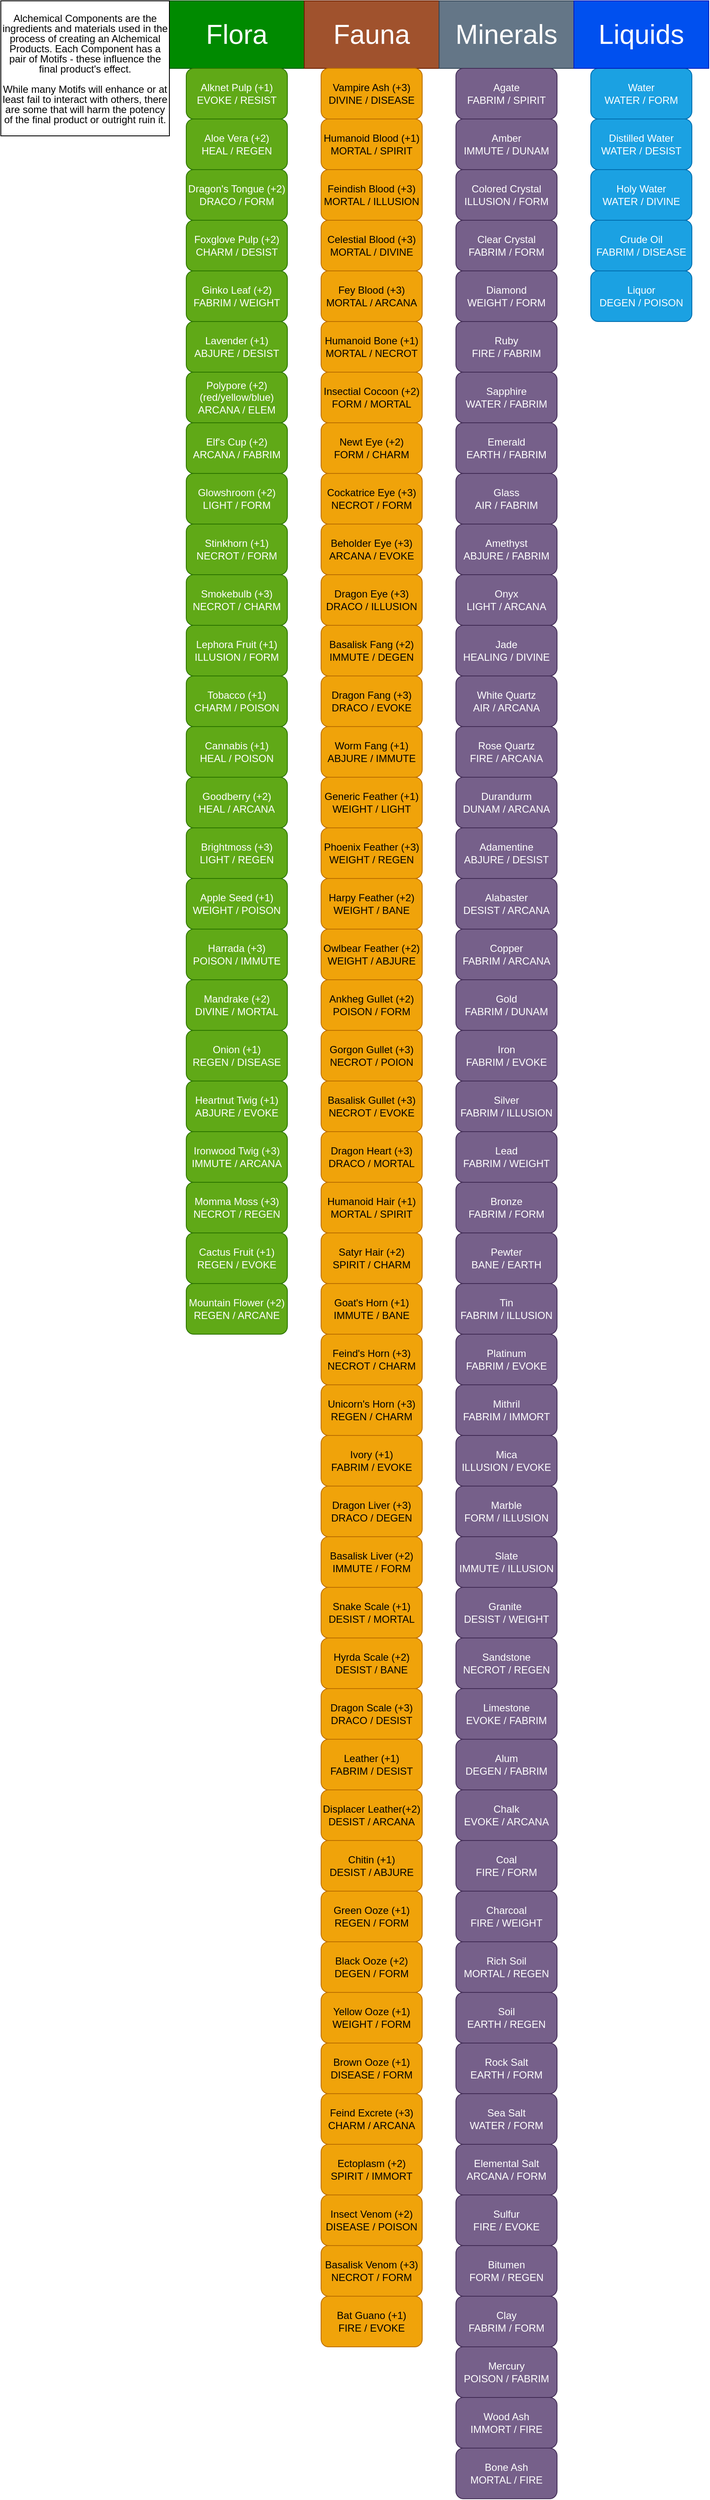 <mxfile version="24.2.5" type="device" pages="3">
  <diagram name="Components" id="YAAo5U81LOoGoC2ZfF5d">
    <mxGraphModel dx="733" dy="709" grid="1" gridSize="10" guides="1" tooltips="1" connect="1" arrows="1" fold="1" page="1" pageScale="1" pageWidth="850" pageHeight="1100" math="0" shadow="0">
      <root>
        <mxCell id="0" />
        <mxCell id="1" parent="0" />
        <mxCell id="ClbpXUDGMXj9jLXGlXEX-1" value="Flora" style="rounded=0;whiteSpace=wrap;html=1;fillColor=#008a00;fontColor=#ffffff;strokeColor=#005700;fontSize=32;" parent="1" vertex="1">
          <mxGeometry x="200" width="160" height="80" as="geometry" />
        </mxCell>
        <mxCell id="ClbpXUDGMXj9jLXGlXEX-2" value="Alknet Pulp (+1)&lt;div&gt;&lt;div&gt;&lt;div&gt;EVOKE / RESIST&lt;/div&gt;&lt;/div&gt;&lt;/div&gt;" style="rounded=1;whiteSpace=wrap;html=1;fillColor=#60a917;fontColor=#ffffff;strokeColor=#2D7600;" parent="1" vertex="1">
          <mxGeometry x="220" y="80" width="120" height="60" as="geometry" />
        </mxCell>
        <mxCell id="ClbpXUDGMXj9jLXGlXEX-3" value="Aloe Vera (+2)&lt;div&gt;HEAL / REGEN&lt;/div&gt;" style="rounded=1;whiteSpace=wrap;html=1;fillColor=#60a917;fontColor=#ffffff;strokeColor=#2D7600;" parent="1" vertex="1">
          <mxGeometry x="220" y="140" width="120" height="60" as="geometry" />
        </mxCell>
        <mxCell id="ClbpXUDGMXj9jLXGlXEX-4" value="Dragon&#39;s Tongue (+2)&lt;div&gt;DRACO / FORM&lt;/div&gt;" style="rounded=1;whiteSpace=wrap;html=1;fillColor=#60a917;fontColor=#ffffff;strokeColor=#2D7600;" parent="1" vertex="1">
          <mxGeometry x="220" y="200" width="120" height="60" as="geometry" />
        </mxCell>
        <mxCell id="ClbpXUDGMXj9jLXGlXEX-5" value="Foxglove Pulp (+2)&lt;div&gt;CHARM / DESIST&lt;span style=&quot;color: rgba(0, 0, 0, 0); font-family: monospace; font-size: 0px; text-align: start; text-wrap: nowrap; background-color: initial;&quot;&gt;%3CmxGraphModel%3E%3Croot%3E%3CmxCell%20id%3D%220%22%2F%3E%3CmxCell%20id%3D%221%22%20parent%3D%220%22%2F%3E%3CmxCell%20id%3D%222%22%20value%3D%22Alknet%20Pulp%26lt%3Bdiv%26gt%3B%26lt%3Bdiv%26gt%3B%26lt%3Bdiv%26gt%3BEVOKE%20%2F%20RESIST%26lt%3B%2Fdiv%26gt%3B%26lt%3B%2Fdiv%26gt%3B%26lt%3B%2Fdiv%26gt%3B%22%20style%3D%22rounded%3D1%3BwhiteSpace%3Dwrap%3Bhtml%3D1%3BfillColor%3D%2360a917%3BfontColor%3D%23ffffff%3BstrokeColor%3D%232D7600%3B%22%20vertex%3D%221%22%20parent%3D%221%22%3E%3CmxGeometry%20x%3D%2220%22%20y%3D%2280%22%20width%3D%22120%22%20height%3D%2260%22%20as%3D%22geometry%22%2F%3E%3C%2FmxCell%3E%3C%2Froot%3E%3C%2FmxGraphModel%3E&lt;/span&gt;&lt;/div&gt;" style="rounded=1;whiteSpace=wrap;html=1;fillColor=#60a917;fontColor=#ffffff;strokeColor=#2D7600;" parent="1" vertex="1">
          <mxGeometry x="220" y="260" width="120" height="60" as="geometry" />
        </mxCell>
        <mxCell id="ClbpXUDGMXj9jLXGlXEX-6" value="Ginko Leaf (+2)&lt;div&gt;FABRIM / WEIGHT&lt;/div&gt;" style="rounded=1;whiteSpace=wrap;html=1;fillColor=#60a917;fontColor=#ffffff;strokeColor=#2D7600;" parent="1" vertex="1">
          <mxGeometry x="220" y="320" width="120" height="60" as="geometry" />
        </mxCell>
        <mxCell id="ClbpXUDGMXj9jLXGlXEX-7" value="Lavender (+1)&lt;div&gt;ABJURE / DESIST&lt;/div&gt;" style="rounded=1;whiteSpace=wrap;html=1;fillColor=#60a917;fontColor=#ffffff;strokeColor=#2D7600;" parent="1" vertex="1">
          <mxGeometry x="220" y="380" width="120" height="60" as="geometry" />
        </mxCell>
        <mxCell id="ClbpXUDGMXj9jLXGlXEX-8" value="Polypore (+2) (red/yellow/blue)&lt;br&gt;ARCANA / ELEM" style="rounded=1;whiteSpace=wrap;html=1;fillColor=#60a917;fontColor=#ffffff;strokeColor=#2D7600;" parent="1" vertex="1">
          <mxGeometry x="220" y="440" width="120" height="60" as="geometry" />
        </mxCell>
        <mxCell id="ClbpXUDGMXj9jLXGlXEX-9" value="Elf&#39;s Cup (+2)&lt;div&gt;ARCANA / FABRIM&lt;/div&gt;" style="rounded=1;whiteSpace=wrap;html=1;fillColor=#60a917;fontColor=#ffffff;strokeColor=#2D7600;" parent="1" vertex="1">
          <mxGeometry x="220" y="500" width="120" height="60" as="geometry" />
        </mxCell>
        <mxCell id="ClbpXUDGMXj9jLXGlXEX-10" value="Glowshroom (+2)&lt;div&gt;LIGHT / FORM&lt;/div&gt;" style="rounded=1;whiteSpace=wrap;html=1;fillColor=#60a917;fontColor=#ffffff;strokeColor=#2D7600;" parent="1" vertex="1">
          <mxGeometry x="220" y="560" width="120" height="60" as="geometry" />
        </mxCell>
        <mxCell id="ClbpXUDGMXj9jLXGlXEX-11" value="Stinkhorn (+1)&lt;div&gt;NECROT / FORM&lt;/div&gt;" style="rounded=1;whiteSpace=wrap;html=1;fillColor=#60a917;fontColor=#ffffff;strokeColor=#2D7600;" parent="1" vertex="1">
          <mxGeometry x="220" y="620" width="120" height="60" as="geometry" />
        </mxCell>
        <mxCell id="ClbpXUDGMXj9jLXGlXEX-12" value="Smokebulb (+3)&lt;div&gt;NECROT / CHARM&lt;/div&gt;" style="rounded=1;whiteSpace=wrap;html=1;fillColor=#60a917;fontColor=#ffffff;strokeColor=#2D7600;" parent="1" vertex="1">
          <mxGeometry x="220" y="680" width="120" height="60" as="geometry" />
        </mxCell>
        <mxCell id="ClbpXUDGMXj9jLXGlXEX-13" value="Lephora Fruit (+1)&lt;div&gt;ILLUSION / FORM&lt;/div&gt;" style="rounded=1;whiteSpace=wrap;html=1;fillColor=#60a917;fontColor=#ffffff;strokeColor=#2D7600;" parent="1" vertex="1">
          <mxGeometry x="220" y="740" width="120" height="60" as="geometry" />
        </mxCell>
        <mxCell id="ClbpXUDGMXj9jLXGlXEX-14" value="Tobacco (+1)&lt;div&gt;CHARM / POISON&lt;/div&gt;" style="rounded=1;whiteSpace=wrap;html=1;fillColor=#60a917;fontColor=#ffffff;strokeColor=#2D7600;" parent="1" vertex="1">
          <mxGeometry x="220" y="800" width="120" height="60" as="geometry" />
        </mxCell>
        <mxCell id="ClbpXUDGMXj9jLXGlXEX-15" value="Cannabis (+1)&lt;div&gt;HEAL / POISON&lt;/div&gt;" style="rounded=1;whiteSpace=wrap;html=1;fillColor=#60a917;fontColor=#ffffff;strokeColor=#2D7600;" parent="1" vertex="1">
          <mxGeometry x="220" y="860" width="120" height="60" as="geometry" />
        </mxCell>
        <mxCell id="ClbpXUDGMXj9jLXGlXEX-16" value="Goodberry (+2)&lt;div&gt;HEAL / ARCANA&lt;/div&gt;" style="rounded=1;whiteSpace=wrap;html=1;fillColor=#60a917;fontColor=#ffffff;strokeColor=#2D7600;" parent="1" vertex="1">
          <mxGeometry x="220" y="920" width="120" height="60" as="geometry" />
        </mxCell>
        <mxCell id="ClbpXUDGMXj9jLXGlXEX-17" value="Brightmoss (+3)&lt;div&gt;LIGHT / REGEN&lt;/div&gt;" style="rounded=1;whiteSpace=wrap;html=1;fillColor=#60a917;fontColor=#ffffff;strokeColor=#2D7600;" parent="1" vertex="1">
          <mxGeometry x="220" y="980" width="120" height="60" as="geometry" />
        </mxCell>
        <mxCell id="ClbpXUDGMXj9jLXGlXEX-18" value="Apple Seed (+1)&lt;br&gt;WEIGHT / POISON" style="rounded=1;whiteSpace=wrap;html=1;fillColor=#60a917;fontColor=#ffffff;strokeColor=#2D7600;" parent="1" vertex="1">
          <mxGeometry x="220" y="1040" width="120" height="60" as="geometry" />
        </mxCell>
        <mxCell id="ClbpXUDGMXj9jLXGlXEX-19" value="Harrada (+3)&lt;div&gt;POISON / IMMUTE&lt;/div&gt;" style="rounded=1;whiteSpace=wrap;html=1;fillColor=#60a917;fontColor=#ffffff;strokeColor=#2D7600;" parent="1" vertex="1">
          <mxGeometry x="220" y="1100" width="120" height="60" as="geometry" />
        </mxCell>
        <mxCell id="ClbpXUDGMXj9jLXGlXEX-20" value="Mandrake (+2)&lt;div&gt;DIVINE / MORTAL&lt;/div&gt;" style="rounded=1;whiteSpace=wrap;html=1;fillColor=#60a917;fontColor=#ffffff;strokeColor=#2D7600;" parent="1" vertex="1">
          <mxGeometry x="220" y="1160" width="120" height="60" as="geometry" />
        </mxCell>
        <mxCell id="ClbpXUDGMXj9jLXGlXEX-21" value="Onion (+1)&lt;div&gt;REGEN / DISEASE&lt;/div&gt;" style="rounded=1;whiteSpace=wrap;html=1;fillColor=#60a917;fontColor=#ffffff;strokeColor=#2D7600;" parent="1" vertex="1">
          <mxGeometry x="220" y="1220" width="120" height="60" as="geometry" />
        </mxCell>
        <mxCell id="ClbpXUDGMXj9jLXGlXEX-22" value="Heartnut Twig (+1)&lt;div&gt;ABJURE / EVOKE&lt;/div&gt;" style="rounded=1;whiteSpace=wrap;html=1;fillColor=#60a917;fontColor=#ffffff;strokeColor=#2D7600;" parent="1" vertex="1">
          <mxGeometry x="220" y="1280" width="120" height="60" as="geometry" />
        </mxCell>
        <mxCell id="ClbpXUDGMXj9jLXGlXEX-23" value="Ironwood Twig (+3)&lt;div&gt;IMMUTE / ARCANA&lt;/div&gt;" style="rounded=1;whiteSpace=wrap;html=1;fillColor=#60a917;fontColor=#ffffff;strokeColor=#2D7600;" parent="1" vertex="1">
          <mxGeometry x="220" y="1340" width="120" height="60" as="geometry" />
        </mxCell>
        <mxCell id="ClbpXUDGMXj9jLXGlXEX-24" value="Momma Moss (+3)&lt;div&gt;NECROT / REGEN&lt;/div&gt;" style="rounded=1;whiteSpace=wrap;html=1;fillColor=#60a917;fontColor=#ffffff;strokeColor=#2D7600;" parent="1" vertex="1">
          <mxGeometry x="220" y="1400" width="120" height="60" as="geometry" />
        </mxCell>
        <mxCell id="ClbpXUDGMXj9jLXGlXEX-25" value="Cactus Fruit (+1)&lt;div&gt;REGEN / EVOKE&lt;/div&gt;" style="rounded=1;whiteSpace=wrap;html=1;fillColor=#60a917;fontColor=#ffffff;strokeColor=#2D7600;" parent="1" vertex="1">
          <mxGeometry x="220" y="1460" width="120" height="60" as="geometry" />
        </mxCell>
        <mxCell id="ClbpXUDGMXj9jLXGlXEX-26" value="Mountain Flower (+2)&lt;div&gt;REGEN / ARCANE&lt;/div&gt;" style="rounded=1;whiteSpace=wrap;html=1;fillColor=#60a917;fontColor=#ffffff;strokeColor=#2D7600;" parent="1" vertex="1">
          <mxGeometry x="220" y="1520" width="120" height="60" as="geometry" />
        </mxCell>
        <mxCell id="ClbpXUDGMXj9jLXGlXEX-27" value="Fauna" style="rounded=0;whiteSpace=wrap;html=1;fillColor=#a0522d;fontColor=#ffffff;strokeColor=#6D1F00;fontSize=32;" parent="1" vertex="1">
          <mxGeometry x="360" width="160" height="80" as="geometry" />
        </mxCell>
        <mxCell id="ClbpXUDGMXj9jLXGlXEX-28" value="Vampire Ash (+3)&lt;div&gt;DIVINE / DISEASE&lt;/div&gt;" style="rounded=1;whiteSpace=wrap;html=1;fillColor=#f0a30a;fontColor=#000000;strokeColor=#BD7000;" parent="1" vertex="1">
          <mxGeometry x="380" y="80" width="120" height="60" as="geometry" />
        </mxCell>
        <mxCell id="ClbpXUDGMXj9jLXGlXEX-29" value="Humanoid Blood (+1)&lt;div&gt;MORTAL / SPIRIT&lt;/div&gt;" style="rounded=1;whiteSpace=wrap;html=1;fillColor=#f0a30a;fontColor=#000000;strokeColor=#BD7000;" parent="1" vertex="1">
          <mxGeometry x="380" y="140" width="120" height="60" as="geometry" />
        </mxCell>
        <mxCell id="ClbpXUDGMXj9jLXGlXEX-30" value="Feindish Blood (+3)&lt;div&gt;MORTAL / ILLUSION&lt;/div&gt;" style="rounded=1;whiteSpace=wrap;html=1;fillColor=#f0a30a;fontColor=#000000;strokeColor=#BD7000;" parent="1" vertex="1">
          <mxGeometry x="380" y="200" width="120" height="60" as="geometry" />
        </mxCell>
        <mxCell id="ClbpXUDGMXj9jLXGlXEX-31" value="Celestial Blood (+3)&lt;div&gt;MORTAL / DIVINE&lt;/div&gt;" style="rounded=1;whiteSpace=wrap;html=1;fillColor=#f0a30a;fontColor=#000000;strokeColor=#BD7000;" parent="1" vertex="1">
          <mxGeometry x="380" y="260" width="120" height="60" as="geometry" />
        </mxCell>
        <mxCell id="ClbpXUDGMXj9jLXGlXEX-32" value="Fey Blood (+3)&lt;div&gt;MORTAL / ARCANA&lt;/div&gt;" style="rounded=1;whiteSpace=wrap;html=1;fillColor=#f0a30a;fontColor=#000000;strokeColor=#BD7000;" parent="1" vertex="1">
          <mxGeometry x="380" y="320" width="120" height="60" as="geometry" />
        </mxCell>
        <mxCell id="ClbpXUDGMXj9jLXGlXEX-33" value="Humanoid Bone (+1)&lt;div&gt;MORTAL / NECROT&lt;/div&gt;" style="rounded=1;whiteSpace=wrap;html=1;fillColor=#f0a30a;fontColor=#000000;strokeColor=#BD7000;" parent="1" vertex="1">
          <mxGeometry x="380" y="380" width="120" height="60" as="geometry" />
        </mxCell>
        <mxCell id="ClbpXUDGMXj9jLXGlXEX-34" value="Insectial Cocoon (+2)&lt;div&gt;FORM / MORTAL&lt;/div&gt;" style="rounded=1;whiteSpace=wrap;html=1;fillColor=#f0a30a;fontColor=#000000;strokeColor=#BD7000;" parent="1" vertex="1">
          <mxGeometry x="380" y="440" width="120" height="60" as="geometry" />
        </mxCell>
        <mxCell id="ClbpXUDGMXj9jLXGlXEX-35" value="Newt Eye (+2)&lt;div&gt;FORM / CHARM&lt;/div&gt;" style="rounded=1;whiteSpace=wrap;html=1;fillColor=#f0a30a;fontColor=#000000;strokeColor=#BD7000;" parent="1" vertex="1">
          <mxGeometry x="380" y="500" width="120" height="60" as="geometry" />
        </mxCell>
        <mxCell id="ClbpXUDGMXj9jLXGlXEX-36" value="Cockatrice Eye (+3)&lt;div&gt;NECROT / FORM&lt;/div&gt;" style="rounded=1;whiteSpace=wrap;html=1;fillColor=#f0a30a;fontColor=#000000;strokeColor=#BD7000;" parent="1" vertex="1">
          <mxGeometry x="380" y="560" width="120" height="60" as="geometry" />
        </mxCell>
        <mxCell id="ClbpXUDGMXj9jLXGlXEX-37" value="Beholder Eye (+3)&lt;div&gt;ARCANA / EVOKE&lt;/div&gt;" style="rounded=1;whiteSpace=wrap;html=1;fillColor=#f0a30a;fontColor=#000000;strokeColor=#BD7000;" parent="1" vertex="1">
          <mxGeometry x="380" y="620" width="120" height="60" as="geometry" />
        </mxCell>
        <mxCell id="ClbpXUDGMXj9jLXGlXEX-38" value="Dragon Eye (+3)&lt;div&gt;DRACO / ILLUSION&lt;/div&gt;" style="rounded=1;whiteSpace=wrap;html=1;fillColor=#f0a30a;fontColor=#000000;strokeColor=#BD7000;" parent="1" vertex="1">
          <mxGeometry x="380" y="680" width="120" height="60" as="geometry" />
        </mxCell>
        <mxCell id="ClbpXUDGMXj9jLXGlXEX-39" value="Basalisk Fang (+2)&lt;div&gt;IMMUTE / DEGEN&lt;/div&gt;" style="rounded=1;whiteSpace=wrap;html=1;fillColor=#f0a30a;fontColor=#000000;strokeColor=#BD7000;" parent="1" vertex="1">
          <mxGeometry x="380" y="740" width="120" height="60" as="geometry" />
        </mxCell>
        <mxCell id="ClbpXUDGMXj9jLXGlXEX-40" value="Dragon Fang (+3)&lt;div&gt;DRACO / EVOKE&lt;/div&gt;" style="rounded=1;whiteSpace=wrap;html=1;fillColor=#f0a30a;fontColor=#000000;strokeColor=#BD7000;" parent="1" vertex="1">
          <mxGeometry x="380" y="800" width="120" height="60" as="geometry" />
        </mxCell>
        <mxCell id="ClbpXUDGMXj9jLXGlXEX-41" value="Worm Fang (+1)&lt;div&gt;ABJURE / IMMUTE&lt;/div&gt;" style="rounded=1;whiteSpace=wrap;html=1;fillColor=#f0a30a;fontColor=#000000;strokeColor=#BD7000;" parent="1" vertex="1">
          <mxGeometry x="380" y="860" width="120" height="60" as="geometry" />
        </mxCell>
        <mxCell id="ClbpXUDGMXj9jLXGlXEX-42" value="Generic Feather (+1)&lt;div&gt;WEIGHT / LIGHT&lt;/div&gt;" style="rounded=1;whiteSpace=wrap;html=1;fillColor=#f0a30a;fontColor=#000000;strokeColor=#BD7000;" parent="1" vertex="1">
          <mxGeometry x="380" y="920" width="120" height="60" as="geometry" />
        </mxCell>
        <mxCell id="ClbpXUDGMXj9jLXGlXEX-43" value="Phoenix Feather (+3)&lt;div&gt;WEIGHT / REGEN&lt;/div&gt;" style="rounded=1;whiteSpace=wrap;html=1;fillColor=#f0a30a;fontColor=#000000;strokeColor=#BD7000;" parent="1" vertex="1">
          <mxGeometry x="380" y="980" width="120" height="60" as="geometry" />
        </mxCell>
        <mxCell id="ClbpXUDGMXj9jLXGlXEX-44" value="Harpy Feather (+2)&lt;div&gt;WEIGHT / BANE&lt;/div&gt;" style="rounded=1;whiteSpace=wrap;html=1;fillColor=#f0a30a;fontColor=#000000;strokeColor=#BD7000;" parent="1" vertex="1">
          <mxGeometry x="380" y="1040" width="120" height="60" as="geometry" />
        </mxCell>
        <mxCell id="ClbpXUDGMXj9jLXGlXEX-45" value="Owlbear Feather (+2)&lt;div&gt;WEIGHT / ABJURE&lt;/div&gt;" style="rounded=1;whiteSpace=wrap;html=1;fillColor=#f0a30a;fontColor=#000000;strokeColor=#BD7000;" parent="1" vertex="1">
          <mxGeometry x="380" y="1100" width="120" height="60" as="geometry" />
        </mxCell>
        <mxCell id="ClbpXUDGMXj9jLXGlXEX-46" value="Ankheg Gullet (+2)&lt;div&gt;&lt;div&gt;POISON / FORM&lt;/div&gt;&lt;/div&gt;" style="rounded=1;whiteSpace=wrap;html=1;fillColor=#f0a30a;fontColor=#000000;strokeColor=#BD7000;" parent="1" vertex="1">
          <mxGeometry x="380" y="1160" width="120" height="60" as="geometry" />
        </mxCell>
        <mxCell id="ClbpXUDGMXj9jLXGlXEX-47" value="Gorgon Gullet (+3)&lt;div&gt;NECROT / POION&lt;/div&gt;" style="rounded=1;whiteSpace=wrap;html=1;fillColor=#f0a30a;fontColor=#000000;strokeColor=#BD7000;" parent="1" vertex="1">
          <mxGeometry x="380" y="1220" width="120" height="60" as="geometry" />
        </mxCell>
        <mxCell id="ClbpXUDGMXj9jLXGlXEX-48" value="Basalisk Gullet (+3)&lt;div&gt;NECROT / EVOKE&lt;/div&gt;" style="rounded=1;whiteSpace=wrap;html=1;fillColor=#f0a30a;fontColor=#000000;strokeColor=#BD7000;" parent="1" vertex="1">
          <mxGeometry x="380" y="1280" width="120" height="60" as="geometry" />
        </mxCell>
        <mxCell id="ClbpXUDGMXj9jLXGlXEX-49" value="Dragon Heart (+3)&lt;div&gt;DRACO / MORTAL&lt;/div&gt;" style="rounded=1;whiteSpace=wrap;html=1;fillColor=#f0a30a;fontColor=#000000;strokeColor=#BD7000;" parent="1" vertex="1">
          <mxGeometry x="380" y="1340" width="120" height="60" as="geometry" />
        </mxCell>
        <mxCell id="ClbpXUDGMXj9jLXGlXEX-50" value="Humanoid Hair (+1)&lt;div&gt;MORTAL / SPIRIT&lt;/div&gt;" style="rounded=1;whiteSpace=wrap;html=1;fillColor=#f0a30a;fontColor=#000000;strokeColor=#BD7000;" parent="1" vertex="1">
          <mxGeometry x="380" y="1400" width="120" height="60" as="geometry" />
        </mxCell>
        <mxCell id="ClbpXUDGMXj9jLXGlXEX-51" value="Satyr Hair (+2)&lt;div&gt;SPIRIT / CHARM&lt;/div&gt;" style="rounded=1;whiteSpace=wrap;html=1;fillColor=#f0a30a;fontColor=#000000;strokeColor=#BD7000;" parent="1" vertex="1">
          <mxGeometry x="380" y="1460" width="120" height="60" as="geometry" />
        </mxCell>
        <mxCell id="ClbpXUDGMXj9jLXGlXEX-52" value="Goat&#39;s Horn (+1)&lt;div&gt;IMMUTE / BANE&lt;/div&gt;" style="rounded=1;whiteSpace=wrap;html=1;fillColor=#f0a30a;fontColor=#000000;strokeColor=#BD7000;" parent="1" vertex="1">
          <mxGeometry x="380" y="1520" width="120" height="60" as="geometry" />
        </mxCell>
        <mxCell id="ClbpXUDGMXj9jLXGlXEX-53" value="Feind&#39;s Horn (+3)&lt;div&gt;&lt;div&gt;NECROT&amp;nbsp;&lt;span style=&quot;background-color: initial;&quot;&gt;/ CHARM&lt;/span&gt;&lt;/div&gt;&lt;/div&gt;" style="rounded=1;whiteSpace=wrap;html=1;fillColor=#f0a30a;fontColor=#000000;strokeColor=#BD7000;" parent="1" vertex="1">
          <mxGeometry x="380" y="1580" width="120" height="60" as="geometry" />
        </mxCell>
        <mxCell id="ClbpXUDGMXj9jLXGlXEX-54" value="Unicorn&#39;s Horn (+3)&lt;div&gt;REGEN&amp;nbsp;&lt;span style=&quot;background-color: initial;&quot;&gt;/ CHARM&lt;/span&gt;&lt;br&gt;&lt;/div&gt;" style="rounded=1;whiteSpace=wrap;html=1;fillColor=#f0a30a;fontColor=#000000;strokeColor=#BD7000;" parent="1" vertex="1">
          <mxGeometry x="380" y="1640" width="120" height="60" as="geometry" />
        </mxCell>
        <mxCell id="ClbpXUDGMXj9jLXGlXEX-55" value="Ivory (+1)&lt;div&gt;FABRIM / EVOKE&lt;/div&gt;" style="rounded=1;whiteSpace=wrap;html=1;fillColor=#f0a30a;fontColor=#000000;strokeColor=#BD7000;" parent="1" vertex="1">
          <mxGeometry x="380" y="1700" width="120" height="60" as="geometry" />
        </mxCell>
        <mxCell id="ClbpXUDGMXj9jLXGlXEX-56" value="Dragon Liver (+3)&lt;div&gt;DRACO / DEGEN&lt;/div&gt;" style="rounded=1;whiteSpace=wrap;html=1;fillColor=#f0a30a;fontColor=#000000;strokeColor=#BD7000;" parent="1" vertex="1">
          <mxGeometry x="380" y="1760" width="120" height="60" as="geometry" />
        </mxCell>
        <mxCell id="ClbpXUDGMXj9jLXGlXEX-57" value="Basalisk Liver (+2)&lt;div&gt;IMMUTE / FORM&lt;/div&gt;" style="rounded=1;whiteSpace=wrap;html=1;fillColor=#f0a30a;fontColor=#000000;strokeColor=#BD7000;" parent="1" vertex="1">
          <mxGeometry x="380" y="1820" width="120" height="60" as="geometry" />
        </mxCell>
        <mxCell id="ClbpXUDGMXj9jLXGlXEX-58" value="Snake Scale (+1)&lt;div&gt;DESIST / MORTAL&lt;/div&gt;" style="rounded=1;whiteSpace=wrap;html=1;fillColor=#f0a30a;fontColor=#000000;strokeColor=#BD7000;" parent="1" vertex="1">
          <mxGeometry x="380" y="1880" width="120" height="60" as="geometry" />
        </mxCell>
        <mxCell id="ClbpXUDGMXj9jLXGlXEX-59" value="Hyrda Scale (+2)&lt;div&gt;DESIST / BANE&lt;/div&gt;" style="rounded=1;whiteSpace=wrap;html=1;fillColor=#f0a30a;fontColor=#000000;strokeColor=#BD7000;" parent="1" vertex="1">
          <mxGeometry x="380" y="1940" width="120" height="60" as="geometry" />
        </mxCell>
        <mxCell id="ClbpXUDGMXj9jLXGlXEX-60" value="Dragon Scale (+3)&lt;div&gt;DRACO / DESIST&lt;/div&gt;" style="rounded=1;whiteSpace=wrap;html=1;fillColor=#f0a30a;fontColor=#000000;strokeColor=#BD7000;" parent="1" vertex="1">
          <mxGeometry x="380" y="2000" width="120" height="60" as="geometry" />
        </mxCell>
        <mxCell id="ClbpXUDGMXj9jLXGlXEX-61" value="Leather (+1)&lt;div&gt;FABRIM / DESIST&lt;/div&gt;" style="rounded=1;whiteSpace=wrap;html=1;fillColor=#f0a30a;fontColor=#000000;strokeColor=#BD7000;" parent="1" vertex="1">
          <mxGeometry x="380" y="2060" width="120" height="60" as="geometry" />
        </mxCell>
        <mxCell id="ClbpXUDGMXj9jLXGlXEX-62" value="Displacer Leather(+2)&lt;div&gt;DESIST / ARCANA&lt;/div&gt;" style="rounded=1;whiteSpace=wrap;html=1;fillColor=#f0a30a;fontColor=#000000;strokeColor=#BD7000;" parent="1" vertex="1">
          <mxGeometry x="380" y="2120" width="120" height="60" as="geometry" />
        </mxCell>
        <mxCell id="ClbpXUDGMXj9jLXGlXEX-63" value="Chitin (+1)&lt;div&gt;DESIST / ABJURE&lt;/div&gt;" style="rounded=1;whiteSpace=wrap;html=1;fillColor=#f0a30a;fontColor=#000000;strokeColor=#BD7000;" parent="1" vertex="1">
          <mxGeometry x="380" y="2180" width="120" height="60" as="geometry" />
        </mxCell>
        <mxCell id="ClbpXUDGMXj9jLXGlXEX-64" value="Green Ooze (+1)&lt;div&gt;REGEN / FORM&lt;/div&gt;" style="rounded=1;whiteSpace=wrap;html=1;fillColor=#f0a30a;fontColor=#000000;strokeColor=#BD7000;" parent="1" vertex="1">
          <mxGeometry x="380" y="2240" width="120" height="60" as="geometry" />
        </mxCell>
        <mxCell id="ClbpXUDGMXj9jLXGlXEX-65" value="Black Ooze (+2)&lt;div&gt;DEGEN / FORM&lt;/div&gt;" style="rounded=1;whiteSpace=wrap;html=1;fillColor=#f0a30a;fontColor=#000000;strokeColor=#BD7000;" parent="1" vertex="1">
          <mxGeometry x="380" y="2300" width="120" height="60" as="geometry" />
        </mxCell>
        <mxCell id="ClbpXUDGMXj9jLXGlXEX-66" value="Yellow Ooze (+1)&lt;div&gt;WEIGHT / FORM&lt;/div&gt;" style="rounded=1;whiteSpace=wrap;html=1;fillColor=#f0a30a;fontColor=#000000;strokeColor=#BD7000;" parent="1" vertex="1">
          <mxGeometry x="380" y="2360" width="120" height="60" as="geometry" />
        </mxCell>
        <mxCell id="ClbpXUDGMXj9jLXGlXEX-67" value="Brown Ooze (+1)&lt;div&gt;DISEASE / FORM&lt;/div&gt;" style="rounded=1;whiteSpace=wrap;html=1;fillColor=#f0a30a;fontColor=#000000;strokeColor=#BD7000;" parent="1" vertex="1">
          <mxGeometry x="380" y="2420" width="120" height="60" as="geometry" />
        </mxCell>
        <mxCell id="ClbpXUDGMXj9jLXGlXEX-68" value="Feind Excrete (+3)&lt;div&gt;CHARM / ARCANA&lt;/div&gt;" style="rounded=1;whiteSpace=wrap;html=1;fillColor=#f0a30a;fontColor=#000000;strokeColor=#BD7000;" parent="1" vertex="1">
          <mxGeometry x="380" y="2480" width="120" height="60" as="geometry" />
        </mxCell>
        <mxCell id="ClbpXUDGMXj9jLXGlXEX-69" value="Ectoplasm (+2)&lt;div&gt;SPIRIT / IMMORT&lt;/div&gt;" style="rounded=1;whiteSpace=wrap;html=1;fillColor=#f0a30a;fontColor=#000000;strokeColor=#BD7000;" parent="1" vertex="1">
          <mxGeometry x="380" y="2540" width="120" height="60" as="geometry" />
        </mxCell>
        <mxCell id="ClbpXUDGMXj9jLXGlXEX-70" value="Insect Venom (+2)&lt;div&gt;DISEASE / POISON&lt;/div&gt;" style="rounded=1;whiteSpace=wrap;html=1;fillColor=#f0a30a;fontColor=#000000;strokeColor=#BD7000;" parent="1" vertex="1">
          <mxGeometry x="380" y="2600" width="120" height="60" as="geometry" />
        </mxCell>
        <mxCell id="ClbpXUDGMXj9jLXGlXEX-71" value="Basalisk Venom (+3)&lt;div&gt;NECROT / FORM&lt;/div&gt;" style="rounded=1;whiteSpace=wrap;html=1;fillColor=#f0a30a;fontColor=#000000;strokeColor=#BD7000;" parent="1" vertex="1">
          <mxGeometry x="380" y="2660" width="120" height="60" as="geometry" />
        </mxCell>
        <mxCell id="ClbpXUDGMXj9jLXGlXEX-72" value="Bat Guano (+1)&lt;div&gt;FIRE / EVOKE&lt;/div&gt;" style="rounded=1;whiteSpace=wrap;html=1;fillColor=#f0a30a;fontColor=#000000;strokeColor=#BD7000;" parent="1" vertex="1">
          <mxGeometry x="380" y="2720" width="120" height="60" as="geometry" />
        </mxCell>
        <mxCell id="GWsue6pcty8NE5yQGUCx-2" value="Minerals" style="rounded=0;whiteSpace=wrap;html=1;fillColor=#647687;fontColor=#ffffff;strokeColor=#314354;fontSize=32;" parent="1" vertex="1">
          <mxGeometry x="520" width="160" height="80" as="geometry" />
        </mxCell>
        <mxCell id="GWsue6pcty8NE5yQGUCx-3" value="Agate&lt;div&gt;FABRIM / SPIRIT&lt;/div&gt;" style="rounded=1;whiteSpace=wrap;html=1;fillColor=#76608a;fontColor=#ffffff;strokeColor=#432D57;" parent="1" vertex="1">
          <mxGeometry x="540" y="80" width="120" height="60" as="geometry" />
        </mxCell>
        <mxCell id="GWsue6pcty8NE5yQGUCx-11" value="Amber&lt;div&gt;IMMUTE / DUNAM&lt;/div&gt;" style="rounded=1;whiteSpace=wrap;html=1;fillColor=#76608a;fontColor=#ffffff;strokeColor=#432D57;" parent="1" vertex="1">
          <mxGeometry x="540" y="140" width="120" height="60" as="geometry" />
        </mxCell>
        <mxCell id="GWsue6pcty8NE5yQGUCx-12" value="Colored Crystal&lt;div&gt;ILLUSION / FORM&lt;/div&gt;" style="rounded=1;whiteSpace=wrap;html=1;fillColor=#76608a;fontColor=#ffffff;strokeColor=#432D57;" parent="1" vertex="1">
          <mxGeometry x="540" y="200" width="120" height="60" as="geometry" />
        </mxCell>
        <mxCell id="GWsue6pcty8NE5yQGUCx-13" value="Clear Crystal&lt;div&gt;FABRIM / FORM&lt;/div&gt;" style="rounded=1;whiteSpace=wrap;html=1;fillColor=#76608a;fontColor=#ffffff;strokeColor=#432D57;" parent="1" vertex="1">
          <mxGeometry x="540" y="260" width="120" height="60" as="geometry" />
        </mxCell>
        <mxCell id="GWsue6pcty8NE5yQGUCx-14" value="Diamond&lt;div&gt;WEIGHT / FORM&lt;/div&gt;" style="rounded=1;whiteSpace=wrap;html=1;fillColor=#76608a;fontColor=#ffffff;strokeColor=#432D57;" parent="1" vertex="1">
          <mxGeometry x="540" y="320" width="120" height="60" as="geometry" />
        </mxCell>
        <mxCell id="GWsue6pcty8NE5yQGUCx-15" value="Ruby&lt;div&gt;FIRE / FABRIM&lt;/div&gt;" style="rounded=1;whiteSpace=wrap;html=1;fillColor=#76608a;fontColor=#ffffff;strokeColor=#432D57;" parent="1" vertex="1">
          <mxGeometry x="540" y="380" width="120" height="60" as="geometry" />
        </mxCell>
        <mxCell id="GWsue6pcty8NE5yQGUCx-16" value="Sapphire&lt;div&gt;WATER / FABRIM&lt;/div&gt;" style="rounded=1;whiteSpace=wrap;html=1;fillColor=#76608a;fontColor=#ffffff;strokeColor=#432D57;" parent="1" vertex="1">
          <mxGeometry x="540" y="440" width="120" height="60" as="geometry" />
        </mxCell>
        <mxCell id="GWsue6pcty8NE5yQGUCx-17" value="Emerald&lt;div&gt;EARTH / FABRIM&lt;/div&gt;" style="rounded=1;whiteSpace=wrap;html=1;fillColor=#76608a;fontColor=#ffffff;strokeColor=#432D57;" parent="1" vertex="1">
          <mxGeometry x="540" y="500" width="120" height="60" as="geometry" />
        </mxCell>
        <mxCell id="GWsue6pcty8NE5yQGUCx-18" value="Amethyst&lt;div&gt;ABJURE / FABRIM&lt;/div&gt;" style="rounded=1;whiteSpace=wrap;html=1;fillColor=#76608a;fontColor=#ffffff;strokeColor=#432D57;" parent="1" vertex="1">
          <mxGeometry x="540" y="620" width="120" height="60" as="geometry" />
        </mxCell>
        <mxCell id="GWsue6pcty8NE5yQGUCx-19" value="Glass&lt;div&gt;AIR / FABRIM&lt;/div&gt;" style="rounded=1;whiteSpace=wrap;html=1;fillColor=#76608a;fontColor=#ffffff;strokeColor=#432D57;" parent="1" vertex="1">
          <mxGeometry x="540" y="560" width="120" height="60" as="geometry" />
        </mxCell>
        <mxCell id="GWsue6pcty8NE5yQGUCx-20" value="Onyx&lt;div&gt;LIGHT / ARCANA&lt;/div&gt;" style="rounded=1;whiteSpace=wrap;html=1;fillColor=#76608a;fontColor=#ffffff;strokeColor=#432D57;" parent="1" vertex="1">
          <mxGeometry x="540" y="680" width="120" height="60" as="geometry" />
        </mxCell>
        <mxCell id="GWsue6pcty8NE5yQGUCx-21" value="Jade&lt;div&gt;HEALING / DIVINE&lt;/div&gt;" style="rounded=1;whiteSpace=wrap;html=1;fillColor=#76608a;fontColor=#ffffff;strokeColor=#432D57;" parent="1" vertex="1">
          <mxGeometry x="540" y="740" width="120" height="60" as="geometry" />
        </mxCell>
        <mxCell id="GWsue6pcty8NE5yQGUCx-22" value="White Quartz&lt;div&gt;AIR / ARCANA&lt;/div&gt;" style="rounded=1;whiteSpace=wrap;html=1;fillColor=#76608a;fontColor=#ffffff;strokeColor=#432D57;" parent="1" vertex="1">
          <mxGeometry x="540" y="800" width="120" height="60" as="geometry" />
        </mxCell>
        <mxCell id="GWsue6pcty8NE5yQGUCx-23" value="Rose Quartz&lt;div&gt;FIRE / ARCANA&lt;/div&gt;" style="rounded=1;whiteSpace=wrap;html=1;fillColor=#76608a;fontColor=#ffffff;strokeColor=#432D57;" parent="1" vertex="1">
          <mxGeometry x="540" y="860" width="120" height="60" as="geometry" />
        </mxCell>
        <mxCell id="GWsue6pcty8NE5yQGUCx-24" value="Durandurm&lt;div&gt;DUNAM / ARCANA&lt;/div&gt;" style="rounded=1;whiteSpace=wrap;html=1;fillColor=#76608a;fontColor=#ffffff;strokeColor=#432D57;" parent="1" vertex="1">
          <mxGeometry x="540" y="920" width="120" height="60" as="geometry" />
        </mxCell>
        <mxCell id="GWsue6pcty8NE5yQGUCx-25" value="Adamentine&lt;div&gt;ABJURE / DESIST&lt;/div&gt;" style="rounded=1;whiteSpace=wrap;html=1;fillColor=#76608a;fontColor=#ffffff;strokeColor=#432D57;" parent="1" vertex="1">
          <mxGeometry x="540" y="980" width="120" height="60" as="geometry" />
        </mxCell>
        <mxCell id="GWsue6pcty8NE5yQGUCx-27" value="Alabaster&lt;div&gt;DESIST / ARCANA&lt;/div&gt;" style="rounded=1;whiteSpace=wrap;html=1;fillColor=#76608a;fontColor=#ffffff;strokeColor=#432D57;" parent="1" vertex="1">
          <mxGeometry x="540" y="1040" width="120" height="60" as="geometry" />
        </mxCell>
        <mxCell id="GWsue6pcty8NE5yQGUCx-28" value="Copper&lt;div&gt;FABRIM / ARCANA&lt;/div&gt;" style="rounded=1;whiteSpace=wrap;html=1;fillColor=#76608a;fontColor=#ffffff;strokeColor=#432D57;" parent="1" vertex="1">
          <mxGeometry x="540" y="1100" width="120" height="60" as="geometry" />
        </mxCell>
        <mxCell id="GWsue6pcty8NE5yQGUCx-29" value="Gold&lt;div&gt;FABRIM / DUNAM&lt;/div&gt;" style="rounded=1;whiteSpace=wrap;html=1;fillColor=#76608a;fontColor=#ffffff;strokeColor=#432D57;" parent="1" vertex="1">
          <mxGeometry x="540" y="1160" width="120" height="60" as="geometry" />
        </mxCell>
        <mxCell id="GWsue6pcty8NE5yQGUCx-31" value="Iron&lt;div&gt;FABRIM / EVOKE&lt;/div&gt;" style="rounded=1;whiteSpace=wrap;html=1;fillColor=#76608a;fontColor=#ffffff;strokeColor=#432D57;" parent="1" vertex="1">
          <mxGeometry x="540" y="1220" width="120" height="60" as="geometry" />
        </mxCell>
        <mxCell id="GWsue6pcty8NE5yQGUCx-32" value="Silver&lt;div&gt;FABRIM / ILLUSION&lt;/div&gt;" style="rounded=1;whiteSpace=wrap;html=1;fillColor=#76608a;fontColor=#ffffff;strokeColor=#432D57;" parent="1" vertex="1">
          <mxGeometry x="540" y="1280" width="120" height="60" as="geometry" />
        </mxCell>
        <mxCell id="GWsue6pcty8NE5yQGUCx-33" value="Lead&lt;div&gt;FABRIM / WEIGHT&lt;/div&gt;" style="rounded=1;whiteSpace=wrap;html=1;fillColor=#76608a;fontColor=#ffffff;strokeColor=#432D57;" parent="1" vertex="1">
          <mxGeometry x="540" y="1340" width="120" height="60" as="geometry" />
        </mxCell>
        <mxCell id="GWsue6pcty8NE5yQGUCx-34" value="Bronze&lt;div&gt;FABRIM / FORM&lt;/div&gt;" style="rounded=1;whiteSpace=wrap;html=1;fillColor=#76608a;fontColor=#ffffff;strokeColor=#432D57;" parent="1" vertex="1">
          <mxGeometry x="540" y="1400" width="120" height="60" as="geometry" />
        </mxCell>
        <mxCell id="GWsue6pcty8NE5yQGUCx-35" value="Pewter&lt;div&gt;BANE / EARTH&lt;/div&gt;" style="rounded=1;whiteSpace=wrap;html=1;fillColor=#76608a;fontColor=#ffffff;strokeColor=#432D57;" parent="1" vertex="1">
          <mxGeometry x="540" y="1460" width="120" height="60" as="geometry" />
        </mxCell>
        <mxCell id="GWsue6pcty8NE5yQGUCx-36" value="Tin&lt;div&gt;FABRIM / ILLUSION&lt;/div&gt;" style="rounded=1;whiteSpace=wrap;html=1;fillColor=#76608a;fontColor=#ffffff;strokeColor=#432D57;" parent="1" vertex="1">
          <mxGeometry x="540" y="1520" width="120" height="60" as="geometry" />
        </mxCell>
        <mxCell id="GWsue6pcty8NE5yQGUCx-37" value="Platinum&lt;div&gt;FABRIM / EVOKE&lt;/div&gt;" style="rounded=1;whiteSpace=wrap;html=1;fillColor=#76608a;fontColor=#ffffff;strokeColor=#432D57;" parent="1" vertex="1">
          <mxGeometry x="540" y="1580" width="120" height="60" as="geometry" />
        </mxCell>
        <mxCell id="GWsue6pcty8NE5yQGUCx-38" value="Mithril&lt;div&gt;FABRIM / IMMORT&lt;/div&gt;" style="rounded=1;whiteSpace=wrap;html=1;fillColor=#76608a;fontColor=#ffffff;strokeColor=#432D57;" parent="1" vertex="1">
          <mxGeometry x="540" y="1640" width="120" height="60" as="geometry" />
        </mxCell>
        <mxCell id="GWsue6pcty8NE5yQGUCx-39" value="Mica&lt;div&gt;ILLUSION / EVOKE&lt;/div&gt;" style="rounded=1;whiteSpace=wrap;html=1;fillColor=#76608a;fontColor=#ffffff;strokeColor=#432D57;" parent="1" vertex="1">
          <mxGeometry x="540" y="1700" width="120" height="60" as="geometry" />
        </mxCell>
        <mxCell id="GWsue6pcty8NE5yQGUCx-40" value="Marble&lt;div&gt;FORM / ILLUSION&lt;/div&gt;" style="rounded=1;whiteSpace=wrap;html=1;fillColor=#76608a;fontColor=#ffffff;strokeColor=#432D57;" parent="1" vertex="1">
          <mxGeometry x="540" y="1760" width="120" height="60" as="geometry" />
        </mxCell>
        <mxCell id="GWsue6pcty8NE5yQGUCx-41" value="Slate&lt;div&gt;IMMUTE / ILLUSION&lt;/div&gt;" style="rounded=1;whiteSpace=wrap;html=1;fillColor=#76608a;fontColor=#ffffff;strokeColor=#432D57;" parent="1" vertex="1">
          <mxGeometry x="540" y="1820" width="120" height="60" as="geometry" />
        </mxCell>
        <mxCell id="GWsue6pcty8NE5yQGUCx-42" value="&lt;div&gt;&lt;span style=&quot;text-align: start;&quot;&gt;Granite&amp;nbsp;&lt;/span&gt;&lt;/div&gt;&lt;div&gt;&lt;span style=&quot;text-align: start;&quot;&gt;DESIST / WEIGHT&lt;/span&gt;&lt;span style=&quot;color: rgba(0, 0, 0, 0); font-family: monospace; font-size: 0px; text-align: start; text-wrap: nowrap; background-color: initial;&quot;&gt;DesDESESD&lt;/span&gt;&lt;/div&gt;" style="rounded=1;whiteSpace=wrap;html=1;fillColor=#76608a;fontColor=#ffffff;strokeColor=#432D57;" parent="1" vertex="1">
          <mxGeometry x="540" y="1880" width="120" height="60" as="geometry" />
        </mxCell>
        <mxCell id="GWsue6pcty8NE5yQGUCx-43" value="Sandstone&lt;div&gt;NECROT / REGEN&lt;/div&gt;" style="rounded=1;whiteSpace=wrap;html=1;fillColor=#76608a;fontColor=#ffffff;strokeColor=#432D57;" parent="1" vertex="1">
          <mxGeometry x="540" y="1940" width="120" height="60" as="geometry" />
        </mxCell>
        <mxCell id="GWsue6pcty8NE5yQGUCx-44" value="Limestone&lt;div&gt;EVOKE / FABRIM&lt;/div&gt;" style="rounded=1;whiteSpace=wrap;html=1;fillColor=#76608a;fontColor=#ffffff;strokeColor=#432D57;" parent="1" vertex="1">
          <mxGeometry x="540" y="2000" width="120" height="60" as="geometry" />
        </mxCell>
        <mxCell id="GWsue6pcty8NE5yQGUCx-45" value="Alum&lt;div&gt;DEGEN / FABRIM&lt;/div&gt;" style="rounded=1;whiteSpace=wrap;html=1;fillColor=#76608a;fontColor=#ffffff;strokeColor=#432D57;" parent="1" vertex="1">
          <mxGeometry x="540" y="2060" width="120" height="60" as="geometry" />
        </mxCell>
        <mxCell id="GWsue6pcty8NE5yQGUCx-46" value="Chalk&lt;div&gt;EVOKE / ARCANA&lt;/div&gt;" style="rounded=1;whiteSpace=wrap;html=1;fillColor=#76608a;fontColor=#ffffff;strokeColor=#432D57;" parent="1" vertex="1">
          <mxGeometry x="540" y="2120" width="120" height="60" as="geometry" />
        </mxCell>
        <mxCell id="GWsue6pcty8NE5yQGUCx-47" value="Coal&lt;div&gt;FIRE / FORM&lt;/div&gt;" style="rounded=1;whiteSpace=wrap;html=1;fillColor=#76608a;fontColor=#ffffff;strokeColor=#432D57;" parent="1" vertex="1">
          <mxGeometry x="540" y="2180" width="120" height="60" as="geometry" />
        </mxCell>
        <mxCell id="GWsue6pcty8NE5yQGUCx-48" value="Charcoal&lt;div&gt;FIRE / WEIGHT&lt;/div&gt;" style="rounded=1;whiteSpace=wrap;html=1;fillColor=#76608a;fontColor=#ffffff;strokeColor=#432D57;" parent="1" vertex="1">
          <mxGeometry x="540" y="2240" width="120" height="60" as="geometry" />
        </mxCell>
        <mxCell id="GWsue6pcty8NE5yQGUCx-49" value="Rich Soil&lt;div&gt;MORTAL / REGEN&lt;/div&gt;" style="rounded=1;whiteSpace=wrap;html=1;fillColor=#76608a;fontColor=#ffffff;strokeColor=#432D57;" parent="1" vertex="1">
          <mxGeometry x="540" y="2300" width="120" height="60" as="geometry" />
        </mxCell>
        <mxCell id="GWsue6pcty8NE5yQGUCx-50" value="Soil&lt;div&gt;EARTH / REGEN&lt;/div&gt;" style="rounded=1;whiteSpace=wrap;html=1;fillColor=#76608a;fontColor=#ffffff;strokeColor=#432D57;" parent="1" vertex="1">
          <mxGeometry x="540" y="2360" width="120" height="60" as="geometry" />
        </mxCell>
        <mxCell id="GWsue6pcty8NE5yQGUCx-51" value="Rock Salt&lt;div&gt;EARTH / FORM&lt;/div&gt;" style="rounded=1;whiteSpace=wrap;html=1;fillColor=#76608a;fontColor=#ffffff;strokeColor=#432D57;" parent="1" vertex="1">
          <mxGeometry x="540" y="2420" width="120" height="60" as="geometry" />
        </mxCell>
        <mxCell id="GWsue6pcty8NE5yQGUCx-52" value="Sea Salt&lt;div&gt;WATER / FORM&lt;/div&gt;" style="rounded=1;whiteSpace=wrap;html=1;fillColor=#76608a;fontColor=#ffffff;strokeColor=#432D57;" parent="1" vertex="1">
          <mxGeometry x="540" y="2480" width="120" height="60" as="geometry" />
        </mxCell>
        <mxCell id="GWsue6pcty8NE5yQGUCx-53" value="Elemental Salt&lt;div&gt;ARCANA / FORM&lt;/div&gt;" style="rounded=1;whiteSpace=wrap;html=1;fillColor=#76608a;fontColor=#ffffff;strokeColor=#432D57;" parent="1" vertex="1">
          <mxGeometry x="540" y="2540" width="120" height="60" as="geometry" />
        </mxCell>
        <mxCell id="GWsue6pcty8NE5yQGUCx-54" value="Sulfur&lt;div&gt;FIRE / EVOKE&lt;/div&gt;" style="rounded=1;whiteSpace=wrap;html=1;fillColor=#76608a;fontColor=#ffffff;strokeColor=#432D57;" parent="1" vertex="1">
          <mxGeometry x="540" y="2600" width="120" height="60" as="geometry" />
        </mxCell>
        <mxCell id="GWsue6pcty8NE5yQGUCx-55" value="Bitumen&lt;div&gt;FORM / REGEN&lt;/div&gt;" style="rounded=1;whiteSpace=wrap;html=1;fillColor=#76608a;fontColor=#ffffff;strokeColor=#432D57;" parent="1" vertex="1">
          <mxGeometry x="540" y="2660" width="120" height="60" as="geometry" />
        </mxCell>
        <mxCell id="GWsue6pcty8NE5yQGUCx-56" value="Clay&lt;div&gt;FABRIM / FORM&lt;/div&gt;" style="rounded=1;whiteSpace=wrap;html=1;fillColor=#76608a;fontColor=#ffffff;strokeColor=#432D57;" parent="1" vertex="1">
          <mxGeometry x="540" y="2720" width="120" height="60" as="geometry" />
        </mxCell>
        <mxCell id="GWsue6pcty8NE5yQGUCx-57" value="Mercury&lt;div&gt;POISON / FABRIM&lt;/div&gt;" style="rounded=1;whiteSpace=wrap;html=1;fillColor=#76608a;fontColor=#ffffff;strokeColor=#432D57;" parent="1" vertex="1">
          <mxGeometry x="540" y="2780" width="120" height="60" as="geometry" />
        </mxCell>
        <mxCell id="GWsue6pcty8NE5yQGUCx-58" value="Wood Ash&lt;div&gt;IMMORT / FIRE&lt;/div&gt;" style="rounded=1;whiteSpace=wrap;html=1;fillColor=#76608a;fontColor=#ffffff;strokeColor=#432D57;" parent="1" vertex="1">
          <mxGeometry x="540" y="2840" width="120" height="60" as="geometry" />
        </mxCell>
        <mxCell id="GWsue6pcty8NE5yQGUCx-59" value="Bone Ash&lt;div&gt;MORTAL / FIRE&lt;/div&gt;" style="rounded=1;whiteSpace=wrap;html=1;fillColor=#76608a;fontColor=#ffffff;strokeColor=#432D57;" parent="1" vertex="1">
          <mxGeometry x="540" y="2900" width="120" height="60" as="geometry" />
        </mxCell>
        <mxCell id="GWsue6pcty8NE5yQGUCx-60" value="Water&lt;div&gt;WATER / FORM&lt;/div&gt;" style="rounded=1;whiteSpace=wrap;html=1;fillColor=#1ba1e2;fontColor=#ffffff;strokeColor=#006EAF;" parent="1" vertex="1">
          <mxGeometry x="700" y="80" width="120" height="60" as="geometry" />
        </mxCell>
        <mxCell id="GWsue6pcty8NE5yQGUCx-61" value="Distilled Water&lt;div&gt;WATER / DESIST&lt;/div&gt;" style="rounded=1;whiteSpace=wrap;html=1;fillColor=#1ba1e2;fontColor=#ffffff;strokeColor=#006EAF;" parent="1" vertex="1">
          <mxGeometry x="700" y="140" width="120" height="60" as="geometry" />
        </mxCell>
        <mxCell id="GWsue6pcty8NE5yQGUCx-62" value="Holy Water&lt;div&gt;WATER / DIVINE&lt;/div&gt;" style="rounded=1;whiteSpace=wrap;html=1;fillColor=#1ba1e2;fontColor=#ffffff;strokeColor=#006EAF;" parent="1" vertex="1">
          <mxGeometry x="700" y="200" width="120" height="60" as="geometry" />
        </mxCell>
        <mxCell id="GWsue6pcty8NE5yQGUCx-63" value="Crude Oil&lt;div&gt;FABRIM / DISEASE&lt;/div&gt;" style="rounded=1;whiteSpace=wrap;html=1;fillColor=#1ba1e2;fontColor=#ffffff;strokeColor=#006EAF;" parent="1" vertex="1">
          <mxGeometry x="700" y="260" width="120" height="60" as="geometry" />
        </mxCell>
        <mxCell id="GWsue6pcty8NE5yQGUCx-64" value="Liquids" style="rounded=0;whiteSpace=wrap;html=1;fillColor=#0050ef;fontColor=#ffffff;strokeColor=#001DBC;fontSize=32;" parent="1" vertex="1">
          <mxGeometry x="680" width="160" height="80" as="geometry" />
        </mxCell>
        <mxCell id="GWsue6pcty8NE5yQGUCx-65" value="Liquor&lt;div&gt;DEGEN / POISON&lt;/div&gt;" style="rounded=1;whiteSpace=wrap;html=1;fillColor=#1ba1e2;fontColor=#ffffff;strokeColor=#006EAF;" parent="1" vertex="1">
          <mxGeometry x="700" y="320" width="120" height="60" as="geometry" />
        </mxCell>
        <mxCell id="TQiM3KuTNwNXRwti3ItK-1" value="&lt;p style=&quot;line-height: 100%; font-size: 12px;&quot;&gt;&lt;span style=&quot;font-size: 12px;&quot;&gt;Alchemical Components are the ingredients and materials used in the process of creating an Alchemical Products. Each Component has a pair of Motifs - these influence the final product&#39;s effect.&lt;/span&gt;&lt;/p&gt;&lt;p style=&quot;line-height: 100%; font-size: 12px;&quot;&gt;&lt;span style=&quot;font-size: 12px;&quot;&gt;While many Motifs will enhance or at least fail to interact with others, there are some that will harm the potency of the final product or outright ruin it.&lt;/span&gt;&lt;/p&gt;" style="rounded=0;whiteSpace=wrap;html=1;fontSize=12;strokeColor=default;perimeterSpacing=0;" parent="1" vertex="1">
          <mxGeometry width="200" height="160" as="geometry" />
        </mxCell>
      </root>
    </mxGraphModel>
  </diagram>
  <diagram id="k9ZGFQ165plXBW5ce6MQ" name="Products">
    <mxGraphModel dx="1050" dy="717" grid="1" gridSize="10" guides="1" tooltips="1" connect="1" arrows="1" fold="1" page="1" pageScale="1" pageWidth="850" pageHeight="1100" math="0" shadow="0">
      <root>
        <mxCell id="0" />
        <mxCell id="1" parent="0" />
        <mxCell id="QrY68NTscfFFd7YdhEpJ-1" value="&lt;p style=&quot;line-height: 100%; font-size: 12px;&quot;&gt;&lt;font style=&quot;font-size: 12px;&quot;&gt;Alchemical Products are built wth a combination of purpose and knowledge. To make something, first and foremost you must know what you want to make, then it&#39;s motifs or requirements. Once you have your purpose and knowledge, you must apply it.&lt;/font&gt;&lt;/p&gt;&lt;p style=&quot;line-height: 90%; font-size: 12px;&quot;&gt;&lt;font style=&quot;font-size: 12px;&quot;&gt;Alchemical Grades are how effective or potent your Product is. The Grade your Product recieves is based on your combined ingredients and your applied process; be it an Alchemists Tool&#39;s check, an Herbalists Tool&#39;s check, or a simple Survival check, your process will affect how potent your Product is.&lt;/font&gt;&lt;/p&gt;&lt;p style=&quot;line-height: 90%; font-size: 12px;&quot;&gt;&lt;font style=&quot;font-size: 12px;&quot;&gt;Apprentice Grade ranges from 8-13, Novice Grade ranges from 14-19, Journeymen Grade ranges from 20-25, Expert Grade ranges from 26-31, and Master Grade is any result of 32 or higher.&lt;/font&gt;&lt;/p&gt;" style="rounded=0;whiteSpace=wrap;html=1;fontSize=32;" parent="1" vertex="1">
          <mxGeometry x="40" y="40" width="320" height="240" as="geometry" />
        </mxCell>
        <mxCell id="t66hqcqQQS7xa3DbbdRv-2" value="Alchemist&#39;s Produce" style="rounded=0;whiteSpace=wrap;html=1;fontSize=18;fillColor=#0050ef;fontColor=#ffffff;strokeColor=#001DBC;" parent="1" vertex="1">
          <mxGeometry x="400" y="40" width="400" height="80" as="geometry" />
        </mxCell>
        <mxCell id="t66hqcqQQS7xa3DbbdRv-3" value="&lt;u&gt;&lt;b&gt;Philosopher&#39;s Stone (+8 ANY / ALL Potency)&lt;/b&gt;&lt;/u&gt;&lt;div&gt;Solid Transmutation Material ~ 3,520,000sp / unit&lt;/div&gt;&lt;div&gt;&lt;br&gt;&lt;/div&gt;&lt;div&gt;&lt;i&gt;The greatest material enhancer an alchemist can own.&lt;/i&gt;&lt;/div&gt;&lt;div&gt;&lt;i&gt;&lt;br&gt;&lt;/i&gt;&lt;/div&gt;&lt;div&gt;&lt;i&gt;When properly creating Red Water or Yellow Powder, the Philosopher&#39;s Stone is not consumed.&lt;/i&gt;&lt;/div&gt;" style="rounded=1;whiteSpace=wrap;html=1;fillColor=#e51400;fontColor=#ffffff;strokeColor=#B20000;" parent="1" vertex="1">
          <mxGeometry x="400" y="120" width="400" height="160" as="geometry" />
        </mxCell>
        <mxCell id="t66hqcqQQS7xa3DbbdRv-4" value="&lt;b&gt;&lt;u&gt;Red Water (+4 ANY / ALL Potency)&lt;/u&gt;&lt;/b&gt;&lt;div&gt;Liquid Transmutation Material ~ 600sp / 1/16gal.&lt;/div&gt;&lt;div&gt;&lt;br&gt;&lt;/div&gt;&lt;div&gt;&lt;i&gt;The most potent liquid base in alchemy. Used as high-grade liquid base or as component in itself.&amp;nbsp;&lt;/i&gt;&lt;/div&gt;" style="rounded=1;whiteSpace=wrap;html=1;fillColor=#a20025;strokeColor=#6F0000;fontColor=#ffffff;" parent="1" vertex="1">
          <mxGeometry x="400" y="280" width="200" height="160" as="geometry" />
        </mxCell>
        <mxCell id="t66hqcqQQS7xa3DbbdRv-5" value="&lt;b&gt;&lt;u&gt;Yellow Powder (+2 ANY / ALL Potency)&lt;/u&gt;&lt;/b&gt;&lt;div&gt;Solid Transmutation Material ~ 150sp / ounce&lt;/div&gt;&lt;div&gt;&lt;br&gt;&lt;/div&gt;&lt;div&gt;&lt;i&gt;The most potent solid base in alchemy. Used as high-grade solid base or as component in itself.&amp;nbsp;&lt;/i&gt;&lt;/div&gt;" style="rounded=1;whiteSpace=wrap;html=1;fillColor=#f0a30a;fontColor=#000000;strokeColor=#BD7000;" parent="1" vertex="1">
          <mxGeometry x="400" y="440" width="200" height="160" as="geometry" />
        </mxCell>
        <mxCell id="t66hqcqQQS7xa3DbbdRv-6" value="Alchemist&#39;s Equipment" style="rounded=0;whiteSpace=wrap;html=1;fontSize=18;fillColor=#cce5ff;strokeColor=#36393d;fontColor=#000000;" parent="1" vertex="1">
          <mxGeometry x="800" y="40" width="400" height="80" as="geometry" />
        </mxCell>
        <mxCell id="t66hqcqQQS7xa3DbbdRv-7" value="&lt;u&gt;&lt;b&gt;Enchanter&#39;s Acid (+4 DEGEN / FORM)&lt;/b&gt;&lt;/u&gt;&lt;div&gt;Liquid Evocation Material&amp;nbsp;&lt;span style=&quot;background-color: initial;&quot;&gt;~ 40sp / 1/16gal.&lt;/span&gt;&lt;/div&gt;&lt;div&gt;&lt;br&gt;&lt;/div&gt;&lt;div&gt;&lt;i&gt;The most potent acid Alaturmenian alchemists have been able to make.&lt;/i&gt;&lt;/div&gt;&lt;div&gt;&lt;i&gt;&lt;br&gt;&lt;/i&gt;&lt;/div&gt;&lt;div&gt;&lt;i&gt;Typically used in the creation of permanent Rune Patches.&lt;/i&gt;&lt;/div&gt;" style="rounded=1;whiteSpace=wrap;html=1;fillColor=#60a917;fontColor=#ffffff;strokeColor=#2D7600;" parent="1" vertex="1">
          <mxGeometry x="600" y="280" width="200" height="160" as="geometry" />
        </mxCell>
        <mxCell id="t66hqcqQQS7xa3DbbdRv-8" value="Potions" style="rounded=0;whiteSpace=wrap;html=1;fontSize=18;fillColor=#6d8764;fontColor=#ffffff;strokeColor=#3A5431;" parent="1" vertex="1">
          <mxGeometry x="1200" y="40" width="400" height="80" as="geometry" />
        </mxCell>
        <mxCell id="t66hqcqQQS7xa3DbbdRv-9" value="Poisons" style="rounded=0;whiteSpace=wrap;html=1;fontSize=18;" parent="1" vertex="1">
          <mxGeometry x="1600" y="40" width="400" height="80" as="geometry" />
        </mxCell>
        <mxCell id="lYSTAF-k672k1XRqQjgE-1" value="&lt;u&gt;&lt;b&gt;Auspex Lense (+3 ARCANA / DIVINE)&lt;/b&gt;&lt;/u&gt;&lt;div&gt;Solid Divination Equipment ~ 3,750sp / unit&lt;/div&gt;" style="rounded=1;whiteSpace=wrap;html=1;fillColor=#d80073;fontColor=#ffffff;strokeColor=#FFD966;strokeWidth=3;" parent="1" vertex="1">
          <mxGeometry x="1000" y="120" width="200" height="160" as="geometry" />
        </mxCell>
        <mxCell id="lYSTAF-k672k1XRqQjgE-2" value="Vices" style="rounded=0;whiteSpace=wrap;html=1;fontSize=18;fillColor=#e3c800;fontColor=#000000;strokeColor=#B09500;" parent="1" vertex="1">
          <mxGeometry x="2000" y="40" width="400" height="80" as="geometry" />
        </mxCell>
        <mxCell id="lYSTAF-k672k1XRqQjgE-3" value="Oils" style="rounded=0;whiteSpace=wrap;html=1;fontSize=18;fillColor=#647687;fontColor=#ffffff;strokeColor=#314354;" parent="1" vertex="1">
          <mxGeometry x="2400" y="40" width="400" height="80" as="geometry" />
        </mxCell>
        <mxCell id="lYSTAF-k672k1XRqQjgE-4" value="&lt;u&gt;&lt;b&gt;Elven Wine ()&lt;/b&gt;&lt;/u&gt;&lt;div&gt;Liquid Enchanted Vice ~ 30sp / gal.&lt;/div&gt;" style="rounded=1;whiteSpace=wrap;html=1;fillColor=#d80073;fontColor=#ffffff;strokeColor=#A50040;" parent="1" vertex="1">
          <mxGeometry x="2000" y="120" width="200" height="160" as="geometry" />
        </mxCell>
        <mxCell id="lYSTAF-k672k1XRqQjgE-5" value="&lt;u&gt;&lt;b&gt;Liquid Light (+3 LIGHT / EVOKE)&lt;/b&gt;&lt;/u&gt;&lt;div&gt;Liquid Enchantment Material ~ 7sp / 1/16 gal.&lt;/div&gt;&lt;div&gt;&lt;br&gt;&lt;/div&gt;&lt;div&gt;&lt;i&gt;A &quot;purified&quot; elemental light in the form of a liquid. Brightness increases with potency and irritation.&lt;/i&gt;&lt;/div&gt;" style="rounded=1;whiteSpace=wrap;html=1;fillColor=#e3c800;fontColor=#000000;strokeColor=#B09500;" parent="1" vertex="1">
          <mxGeometry x="400" y="600" width="200" height="160" as="geometry" />
        </mxCell>
        <mxCell id="lYSTAF-k672k1XRqQjgE-6" value="&lt;u&gt;&lt;b&gt;Liquid Fear (+ 3 MORTAL / ILLUSION)&lt;br&gt;&lt;/b&gt;&lt;/u&gt;&lt;div&gt;&lt;span style=&quot;background-color: initial;&quot;&gt;Liquid Enchantment Material&lt;/span&gt;&amp;nbsp;~ 14sp / 1/16 gal.&lt;/div&gt;" style="rounded=1;whiteSpace=wrap;html=1;fillColor=#6a00ff;strokeColor=#3700CC;fontColor=#ffffff;" parent="1" vertex="1">
          <mxGeometry x="600" y="600" width="200" height="160" as="geometry" />
        </mxCell>
        <mxCell id="lYSTAF-k672k1XRqQjgE-7" value="&lt;u&gt;&lt;b&gt;Liquid Joy (+3 MORTAL / EVOKE)&lt;br&gt;&lt;/b&gt;&lt;/u&gt;&lt;div&gt;&lt;span style=&quot;background-color: initial;&quot;&gt;Liquid Enchantment Material&lt;/span&gt;&amp;nbsp;~ 24sp / 1/16 gal.&lt;/div&gt;" style="rounded=1;whiteSpace=wrap;html=1;fillColor=#6d8764;strokeColor=#3A5431;fontColor=#ffffff;" parent="1" vertex="1">
          <mxGeometry x="400" y="760" width="200" height="160" as="geometry" />
        </mxCell>
        <mxCell id="lYSTAF-k672k1XRqQjgE-8" value="&lt;u&gt;&lt;b&gt;Liquid Calm (+3 MORTAL / CHARM)&lt;br&gt;&lt;/b&gt;&lt;/u&gt;&lt;div&gt;&lt;span style=&quot;background-color: initial;&quot;&gt;Liquid Enchantment Material&lt;/span&gt;&amp;nbsp;~ 14sp / 1/16 gal.&lt;/div&gt;" style="rounded=1;whiteSpace=wrap;html=1;fillColor=#1ba1e2;strokeColor=#006EAF;fontColor=#ffffff;" parent="1" vertex="1">
          <mxGeometry x="600" y="760" width="200" height="160" as="geometry" />
        </mxCell>
        <mxCell id="lYSTAF-k672k1XRqQjgE-9" value="&lt;u&gt;&lt;b&gt;Potion of Healing ()&lt;br&gt;&lt;/b&gt;&lt;/u&gt;&lt;div&gt;&lt;span style=&quot;background-color: initial;&quot;&gt;Liquid Necromancy Potion&lt;/span&gt;&amp;nbsp;~ 125sp / 1/16 gal.&lt;/div&gt;" style="rounded=1;whiteSpace=wrap;html=1;fillColor=#a20025;strokeColor=#6F0000;fontColor=#ffffff;" parent="1" vertex="1">
          <mxGeometry x="1200" y="120" width="200" height="160" as="geometry" />
        </mxCell>
        <mxCell id="lYSTAF-k672k1XRqQjgE-10" value="&lt;u&gt;&lt;b&gt;Potion of Vitality ()&lt;br&gt;&lt;/b&gt;&lt;/u&gt;&lt;div&gt;&lt;span style=&quot;background-color: initial;&quot;&gt;Liquid Abjuration Potion&lt;/span&gt;&amp;nbsp;~ 60sp / 1/16 gal.&lt;/div&gt;" style="rounded=1;whiteSpace=wrap;html=1;fillColor=#647687;strokeColor=#314354;fontColor=#ffffff;" parent="1" vertex="1">
          <mxGeometry x="1400" y="120" width="200" height="160" as="geometry" />
        </mxCell>
        <mxCell id="lYSTAF-k672k1XRqQjgE-11" value="&lt;u&gt;&lt;b&gt;Potion of Cure ()&lt;br&gt;&lt;/b&gt;&lt;/u&gt;&lt;div&gt;&lt;span style=&quot;background-color: initial;&quot;&gt;Liquid Necromancy Potion&lt;/span&gt;&amp;nbsp;~ 100sp / 1/16 gal.&lt;/div&gt;" style="rounded=1;whiteSpace=wrap;html=1;fillColor=#76608a;strokeColor=#432D57;fontColor=#ffffff;" parent="1" vertex="1">
          <mxGeometry x="1200" y="280" width="200" height="160" as="geometry" />
        </mxCell>
        <mxCell id="lYSTAF-k672k1XRqQjgE-12" value="&lt;u&gt;&lt;b&gt;Potion of Resistance ()&lt;br&gt;&lt;/b&gt;&lt;/u&gt;&lt;div&gt;&lt;span style=&quot;background-color: initial;&quot;&gt;Liquid Abjuration Potion&lt;/span&gt;&amp;nbsp;~ 175sp / 1/16 gal.&lt;/div&gt;" style="rounded=1;whiteSpace=wrap;html=1;fillColor=#0050ef;strokeColor=#001DBC;fontColor=#ffffff;" parent="1" vertex="1">
          <mxGeometry x="1400" y="280" width="200" height="160" as="geometry" />
        </mxCell>
        <mxCell id="lYSTAF-k672k1XRqQjgE-13" value="&lt;u&gt;&lt;b&gt;Potion of Elemental Resistance ()&lt;br&gt;&lt;/b&gt;&lt;/u&gt;&lt;div&gt;&lt;span style=&quot;background-color: initial;&quot;&gt;Liquid Abjuration Potion&lt;/span&gt;&amp;nbsp;~ 250sp / 1/16 gal.&lt;/div&gt;" style="rounded=1;whiteSpace=wrap;html=1;fillColor=#6a00ff;strokeColor=#3700CC;fontColor=#ffffff;" parent="1" vertex="1">
          <mxGeometry x="1400" y="440" width="200" height="160" as="geometry" />
        </mxCell>
        <mxCell id="lYSTAF-k672k1XRqQjgE-14" value="&lt;u&gt;&lt;b&gt;Potion of Hardskin ()&lt;br&gt;&lt;/b&gt;&lt;/u&gt;&lt;div&gt;&lt;span style=&quot;background-color: initial;&quot;&gt;Liquid Abjuration Potion&lt;/span&gt;&amp;nbsp;~ 85sp / 1/16 gal.&lt;/div&gt;" style="rounded=1;whiteSpace=wrap;html=1;fillColor=#647687;strokeColor=#314354;fontColor=#ffffff;" parent="1" vertex="1">
          <mxGeometry x="1400" y="600" width="200" height="160" as="geometry" />
        </mxCell>
        <mxCell id="lYSTAF-k672k1XRqQjgE-15" value="&lt;u&gt;&lt;b&gt;Liquid Rage (+3 MORTAL / BANE)&lt;br&gt;&lt;/b&gt;&lt;/u&gt;&lt;div&gt;&lt;span style=&quot;background-color: initial;&quot;&gt;Liquid Enchantment Material&lt;/span&gt;&amp;nbsp;~ 40sp / 1/16 gal.&lt;/div&gt;" style="rounded=1;whiteSpace=wrap;html=1;fillColor=#a20025;strokeColor=#6F0000;fontColor=#ffffff;" parent="1" vertex="1">
          <mxGeometry x="400" y="920" width="200" height="160" as="geometry" />
        </mxCell>
        <mxCell id="lYSTAF-k672k1XRqQjgE-16" value="&lt;u&gt;&lt;b&gt;Liquid Love (+3 MORTAL / ILLUS)&lt;br&gt;&lt;/b&gt;&lt;/u&gt;&lt;div&gt;&lt;span style=&quot;background-color: initial;&quot;&gt;Liquid Enchantment Material&lt;/span&gt;&amp;nbsp;~ 400sp / 1/16 gal.&lt;/div&gt;" style="rounded=1;whiteSpace=wrap;html=1;fillColor=#d80073;strokeColor=#A50040;fontColor=#ffffff;" parent="1" vertex="1">
          <mxGeometry x="600" y="920" width="200" height="160" as="geometry" />
        </mxCell>
        <mxCell id="lYSTAF-k672k1XRqQjgE-17" value="&lt;u&gt;&lt;b&gt;Liquid Greed (+3 MORTAL / CHARM)&lt;br&gt;&lt;/b&gt;&lt;/u&gt;&lt;div&gt;&lt;span style=&quot;background-color: initial;&quot;&gt;Liquid Enchantment Material&lt;/span&gt;&amp;nbsp;~ 135sp / 1/16 gal.&lt;/div&gt;" style="rounded=1;whiteSpace=wrap;html=1;fillColor=#f0a30a;strokeColor=#BD7000;fontColor=#000000;" parent="1" vertex="1">
          <mxGeometry x="400" y="1080" width="200" height="160" as="geometry" />
        </mxCell>
        <mxCell id="lYSTAF-k672k1XRqQjgE-18" value="&lt;u&gt;&lt;b&gt;Potion of Enhancement ()&lt;br&gt;&lt;/b&gt;&lt;/u&gt;&lt;div&gt;&lt;span style=&quot;background-color: initial;&quot;&gt;Liquid Enchantment Potion&lt;/span&gt;&amp;nbsp;~ 180sp / 1/16 gal.&lt;/div&gt;" style="rounded=1;whiteSpace=wrap;html=1;fillColor=#f0a30a;strokeColor=#BD7000;fontColor=#000000;" parent="1" vertex="1">
          <mxGeometry x="1200" y="440" width="200" height="160" as="geometry" />
        </mxCell>
        <mxCell id="lYSTAF-k672k1XRqQjgE-20" value="&lt;u&gt;&lt;b&gt;Potion of Detection ()&lt;br&gt;&lt;/b&gt;&lt;/u&gt;&lt;div&gt;&lt;span style=&quot;background-color: initial;&quot;&gt;Liquid Divination Potion&lt;/span&gt;&amp;nbsp;~ 300sp / 1/16 gal.&lt;/div&gt;" style="rounded=1;whiteSpace=wrap;html=1;fillColor=#6a00ff;strokeColor=#3700CC;fontColor=#ffffff;" parent="1" vertex="1">
          <mxGeometry x="1200" y="600" width="200" height="160" as="geometry" />
        </mxCell>
        <mxCell id="lYSTAF-k672k1XRqQjgE-21" value="&lt;u&gt;&lt;b&gt;Potion of Sense ()&lt;br&gt;&lt;/b&gt;&lt;/u&gt;&lt;div&gt;&lt;span style=&quot;background-color: initial;&quot;&gt;Liquid Divination Potion&lt;/span&gt;&amp;nbsp;~ 235sp / 1/16 gal.&lt;/div&gt;" style="rounded=1;whiteSpace=wrap;html=1;fillColor=#B266FF;strokeColor=#432D57;fontColor=#ffffff;" parent="1" vertex="1">
          <mxGeometry x="1200" y="760" width="200" height="160" as="geometry" />
        </mxCell>
        <mxCell id="lYSTAF-k672k1XRqQjgE-22" value="&lt;u&gt;&lt;b&gt;Potion of Understanding ()&lt;br&gt;&lt;/b&gt;&lt;/u&gt;&lt;div&gt;&lt;span style=&quot;background-color: initial;&quot;&gt;Liquid Divination Potion&lt;/span&gt;&amp;nbsp;~ 800sp / 1/16 gal.&lt;/div&gt;" style="rounded=1;whiteSpace=wrap;html=1;fillColor=#CC99FF;strokeColor=#3700CC;fontColor=#ffffff;" parent="1" vertex="1">
          <mxGeometry x="1200" y="920" width="200" height="160" as="geometry" />
        </mxCell>
        <mxCell id="lYSTAF-k672k1XRqQjgE-23" value="&lt;u&gt;&lt;b&gt;Potion of Haste ()&lt;br&gt;&lt;/b&gt;&lt;/u&gt;&lt;div&gt;&lt;span style=&quot;background-color: initial;&quot;&gt;Liquid Enchantment Potion&lt;/span&gt;&amp;nbsp;~ 250sp / 1/16 gal.&lt;/div&gt;" style="rounded=1;whiteSpace=wrap;html=1;fillColor=#f0a30a;strokeColor=#BD7000;fontColor=#000000;" parent="1" vertex="1">
          <mxGeometry x="1400" y="760" width="200" height="160" as="geometry" />
        </mxCell>
        <mxCell id="lYSTAF-k672k1XRqQjgE-24" value="&lt;u&gt;&lt;b&gt;Potion of Dragon&#39;s Breath ()&lt;br&gt;&lt;/b&gt;&lt;/u&gt;&lt;div&gt;&lt;span style=&quot;background-color: initial;&quot;&gt;Liquid Conjuration Potion&lt;/span&gt;&amp;nbsp;~ 150sp / 1/16 gal.&lt;/div&gt;" style="rounded=1;whiteSpace=wrap;html=1;fillColor=#a20025;strokeColor=#6F0000;fontColor=#ffffff;" parent="1" vertex="1">
          <mxGeometry x="1400" y="920" width="200" height="160" as="geometry" />
        </mxCell>
        <mxCell id="lYSTAF-k672k1XRqQjgE-25" value="&lt;u&gt;&lt;b&gt;Potion of Shadow Form ()&lt;br&gt;&lt;/b&gt;&lt;/u&gt;&lt;div&gt;&lt;span style=&quot;background-color: initial;&quot;&gt;Liquid Transmutation Potion&lt;/span&gt;&amp;nbsp;~ 250sp / 1/16 gal.&lt;/div&gt;" style="rounded=1;whiteSpace=wrap;html=1;" parent="1" vertex="1">
          <mxGeometry x="1200" y="1080" width="200" height="160" as="geometry" />
        </mxCell>
        <mxCell id="lYSTAF-k672k1XRqQjgE-26" value="&lt;u&gt;&lt;b&gt;Potion of Gaseous Form ()&lt;/b&gt;&lt;br&gt;&lt;/u&gt;&lt;div&gt;&lt;span style=&quot;background-color: initial;&quot;&gt;Liquid Transmutation Potion&lt;/span&gt;&amp;nbsp;~ 130sp / 1/16 gal.&lt;/div&gt;" style="rounded=1;whiteSpace=wrap;html=1;fillColor=#647687;fontColor=#ffffff;strokeColor=#314354;" parent="1" vertex="1">
          <mxGeometry x="1400" y="1080" width="200" height="160" as="geometry" />
        </mxCell>
        <mxCell id="lYSTAF-k672k1XRqQjgE-27" value="&lt;u&gt;&lt;b&gt;Potion of Aquatic Form ()&lt;/b&gt;&lt;br&gt;&lt;/u&gt;&lt;div&gt;&lt;span style=&quot;background-color: initial;&quot;&gt;Liquid Transmutation Potion&lt;/span&gt;&amp;nbsp;~ 135sp / 1/16 gal.&lt;/div&gt;" style="rounded=1;whiteSpace=wrap;html=1;fillColor=#0050ef;fontColor=#ffffff;strokeColor=#001DBC;" parent="1" vertex="1">
          <mxGeometry x="1400" y="1240" width="200" height="160" as="geometry" />
        </mxCell>
        <mxCell id="lYSTAF-k672k1XRqQjgE-28" value="&lt;u&gt;&lt;b&gt;Potion of Free Movement ()&lt;/b&gt;&lt;br&gt;&lt;/u&gt;&lt;div&gt;&lt;span style=&quot;background-color: initial;&quot;&gt;Liquid Transmutation Potion&lt;/span&gt;&amp;nbsp;~ 170sp / 1/16 gal.&lt;/div&gt;" style="rounded=1;whiteSpace=wrap;html=1;fillColor=#60a917;fontColor=#ffffff;strokeColor=#2D7600;" parent="1" vertex="1">
          <mxGeometry x="1200" y="1240" width="200" height="160" as="geometry" />
        </mxCell>
        <mxCell id="lYSTAF-k672k1XRqQjgE-29" value="&lt;u&gt;&lt;b&gt;High-Smiths Oil ()&lt;/b&gt;&lt;/u&gt;&lt;div&gt;Semi-solid Evocation Oil&amp;nbsp;&lt;span style=&quot;background-color: initial;&quot;&gt;~ 600sp / lb.&lt;/span&gt;&lt;/div&gt;" style="rounded=1;whiteSpace=wrap;html=1;fillColor=#a20025;fontColor=#ffffff;strokeColor=#6F0000;" parent="1" vertex="1">
          <mxGeometry x="2400" y="120" width="200" height="160" as="geometry" />
        </mxCell>
        <mxCell id="lYSTAF-k672k1XRqQjgE-30" value="&lt;u&gt;&lt;b&gt;Icing Oil ()&lt;br&gt;&lt;/b&gt;&lt;/u&gt;&lt;div&gt;&lt;span style=&quot;background-color: initial;&quot;&gt;Semi-solid Evocation Oil&lt;/span&gt;&amp;nbsp;~ 600sp / lb.&lt;/div&gt;" style="rounded=1;whiteSpace=wrap;html=1;fillColor=#1ba1e2;fontColor=#ffffff;strokeColor=#006EAF;" parent="1" vertex="1">
          <mxGeometry x="2600" y="120" width="200" height="160" as="geometry" />
        </mxCell>
        <mxCell id="lYSTAF-k672k1XRqQjgE-31" value="&lt;u&gt;&lt;b&gt;Miner&#39;s Savior (+1 FORM / EARTH)&lt;br&gt;&lt;/b&gt;&lt;/u&gt;&lt;div&gt;&lt;span style=&quot;background-color: initial;&quot;&gt;Semi-solid Transmutation Equipment&lt;/span&gt;&amp;nbsp;~ 15sp / oz.&lt;/div&gt;" style="rounded=1;whiteSpace=wrap;html=1;" parent="1" vertex="1">
          <mxGeometry x="1000" y="280" width="200" height="160" as="geometry" />
        </mxCell>
        <mxCell id="lYSTAF-k672k1XRqQjgE-32" value="&lt;u&gt;&lt;b&gt;Assassin&#39;s Slick (+1 WATER / ABJURE)&lt;br&gt;&lt;/b&gt;&lt;/u&gt;&lt;div&gt;&lt;span style=&quot;background-color: initial;&quot;&gt;Semi-solid Transmutation Equipment&lt;/span&gt;&amp;nbsp;~ 18sp / oz.&lt;/div&gt;" style="rounded=1;whiteSpace=wrap;html=1;fillColor=#808080;fontColor=#ffffff;strokeColor=#314354;" parent="1" vertex="1">
          <mxGeometry x="800" y="280" width="200" height="160" as="geometry" />
        </mxCell>
        <mxCell id="lYSTAF-k672k1XRqQjgE-33" value="&lt;u&gt;&lt;b&gt;Secret Ink (+1 ILLUS / FORM)&lt;br&gt;&lt;/b&gt;&lt;/u&gt;&lt;div&gt;&lt;span style=&quot;background-color: initial;&quot;&gt;Liquid Enchantment Equipment&lt;/span&gt;&amp;nbsp;~ 3sp / 1/16 gal.&lt;/div&gt;" style="rounded=1;whiteSpace=wrap;html=1;" parent="1" vertex="1">
          <mxGeometry x="800" y="120" width="200" height="160" as="geometry" />
        </mxCell>
        <mxCell id="lYSTAF-k672k1XRqQjgE-34" value="&lt;u&gt;&lt;b&gt;Traditional Poison ()&lt;/b&gt;&lt;/u&gt;&lt;div&gt;Liquid Evocation Poison ~ 10sp / 1/16 gal.&lt;/div&gt;" style="rounded=1;whiteSpace=wrap;html=1;fillColor=#60a917;strokeColor=#2D7600;fontColor=#ffffff;" parent="1" vertex="1">
          <mxGeometry x="1600" y="120" width="200" height="160" as="geometry" />
        </mxCell>
        <mxCell id="lYSTAF-k672k1XRqQjgE-35" value="&lt;u&gt;&lt;b&gt;Paralitic Poison ()&lt;/b&gt;&lt;/u&gt;&lt;div&gt;Liquid Evocation Poison ~ 30sp /&amp;nbsp;&lt;span style=&quot;background-color: initial;&quot;&gt;1/16&lt;/span&gt;&lt;span style=&quot;background-color: initial;&quot;&gt;&amp;nbsp;&lt;/span&gt;&lt;span style=&quot;background-color: initial;&quot;&gt;&amp;nbsp;gal.&lt;/span&gt;&lt;/div&gt;" style="rounded=1;whiteSpace=wrap;html=1;fillColor=#e3c800;strokeColor=#B09500;fontColor=#000000;" parent="1" vertex="1">
          <mxGeometry x="1800" y="120" width="200" height="160" as="geometry" />
        </mxCell>
        <mxCell id="lYSTAF-k672k1XRqQjgE-36" value="&lt;u&gt;&lt;b&gt;Impairment Poison ()&lt;/b&gt;&lt;/u&gt;&lt;div&gt;Liquid Evocation Poison ~ 15sp /&amp;nbsp;&lt;span style=&quot;background-color: initial;&quot;&gt;1/16&lt;/span&gt;&lt;span style=&quot;background-color: initial;&quot;&gt;&amp;nbsp;gal.&lt;/span&gt;&lt;/div&gt;" style="rounded=1;whiteSpace=wrap;html=1;fillColor=#76608a;strokeColor=#432D57;fontColor=#ffffff;" parent="1" vertex="1">
          <mxGeometry x="1800" y="280" width="200" height="160" as="geometry" />
        </mxCell>
        <mxCell id="lYSTAF-k672k1XRqQjgE-37" value="&lt;u&gt;&lt;b&gt;King&#39;s Last Drink ()&lt;/b&gt;&lt;/u&gt;&lt;div&gt;Liquid Evocation Poison ~ 45sp / 1/16 gal.&lt;/div&gt;" style="rounded=1;whiteSpace=wrap;html=1;fillColor=#6600CC;strokeColor=#432D57;fontColor=#ffffff;" parent="1" vertex="1">
          <mxGeometry x="1600" y="280" width="200" height="160" as="geometry" />
        </mxCell>
        <mxCell id="lYSTAF-k672k1XRqQjgE-38" value="&lt;u&gt;&lt;b&gt;Stink ()&lt;/b&gt;&lt;/u&gt;&lt;div&gt;Gas Evocation Poison ~ 4sp / 1/16 gal.&lt;/div&gt;" style="rounded=1;whiteSpace=wrap;html=1;fillColor=#003300;strokeColor=#2D7600;fontColor=#ffffff;" parent="1" vertex="1">
          <mxGeometry x="1600" y="440" width="200" height="160" as="geometry" />
        </mxCell>
        <mxCell id="lYSTAF-k672k1XRqQjgE-39" value="&lt;u&gt;&lt;b&gt;Royal Water (+3 DEGEN / FABRIM)&lt;/b&gt;&lt;/u&gt;&lt;div&gt;Liquid Evocation Acid&amp;nbsp;&lt;span style=&quot;background-color: initial;&quot;&gt;~ 18sp / 1/16gal.&lt;/span&gt;&lt;/div&gt;&lt;div&gt;&lt;span style=&quot;background-color: initial;&quot;&gt;&lt;br&gt;&lt;/span&gt;&lt;/div&gt;&lt;div&gt;&lt;i&gt;A powerful acid that is both easy to work with and to create.&lt;/i&gt;&lt;/div&gt;&lt;div&gt;&lt;i&gt;&lt;br&gt;&lt;/i&gt;&lt;/div&gt;&lt;div&gt;&lt;i&gt;Typically used in the creation of Rune Patches.&lt;/i&gt;&lt;/div&gt;" style="rounded=1;whiteSpace=wrap;html=1;fillColor=#00CC66;fontColor=#ffffff;strokeColor=#2D7600;" parent="1" vertex="1">
          <mxGeometry x="600" y="440" width="200" height="160" as="geometry" />
        </mxCell>
        <mxCell id="lYSTAF-k672k1XRqQjgE-40" value="&lt;u&gt;&lt;b&gt;Dwarven Grease ()&lt;br&gt;&lt;/b&gt;&lt;/u&gt;&lt;div&gt;&lt;span style=&quot;background-color: initial;&quot;&gt;Semi-solid Abjuration Oil&lt;/span&gt;&amp;nbsp;~ 20sp / lb.&lt;/div&gt;" style="rounded=1;whiteSpace=wrap;html=1;fillColor=#a0522d;fontColor=#ffffff;strokeColor=#6D1F00;" parent="1" vertex="1">
          <mxGeometry x="2400" y="280" width="200" height="160" as="geometry" />
        </mxCell>
        <mxCell id="lYSTAF-k672k1XRqQjgE-41" value="&lt;u&gt;&lt;b&gt;Scar Balm ()&lt;br&gt;&lt;/b&gt;&lt;/u&gt;&lt;div&gt;&lt;span style=&quot;background-color: initial;&quot;&gt;Semi-solid Necromancy Oil&lt;/span&gt;&amp;nbsp;~ 12sp / lb.&lt;/div&gt;" style="rounded=1;whiteSpace=wrap;html=1;fillColor=#fa6800;fontColor=#000000;strokeColor=#C73500;" parent="1" vertex="1">
          <mxGeometry x="2600" y="280" width="200" height="160" as="geometry" />
        </mxCell>
        <mxCell id="lYSTAF-k672k1XRqQjgE-43" value="&lt;u&gt;&lt;b&gt;Heamox Balm ()&lt;br&gt;&lt;/b&gt;&lt;/u&gt;&lt;div&gt;&lt;span style=&quot;background-color: initial;&quot;&gt;Semi-solid Necromancy Oil&lt;/span&gt;&amp;nbsp;~ 15sp / lb.&lt;/div&gt;" style="rounded=1;whiteSpace=wrap;html=1;fillColor=#FF9933;fontColor=#000000;strokeColor=#C73500;" parent="1" vertex="1">
          <mxGeometry x="2600" y="440" width="200" height="160" as="geometry" />
        </mxCell>
        <mxCell id="lYSTAF-k672k1XRqQjgE-44" value="&lt;u&gt;&lt;b&gt;Huumpo ()&lt;/b&gt;&lt;/u&gt;&lt;div&gt;Semi-solid Evocation Oil&amp;nbsp;&lt;span style=&quot;background-color: initial;&quot;&gt;~ 7sp / lb.&lt;/span&gt;&lt;/div&gt;" style="rounded=1;whiteSpace=wrap;html=1;fillColor=#a20025;fontColor=#ffffff;strokeColor=#6F0000;" parent="1" vertex="1">
          <mxGeometry x="2400" y="440" width="200" height="160" as="geometry" />
        </mxCell>
        <mxCell id="lYSTAF-k672k1XRqQjgE-46" value="&lt;u&gt;&lt;b&gt;Alchemical Clay (+1 ARCANA / EVOKE)&lt;br&gt;&lt;/b&gt;&lt;/u&gt;&lt;div&gt;&lt;span style=&quot;background-color: initial;&quot;&gt;Solid Transmutation Material&lt;/span&gt;&amp;nbsp;~ 16sp / lb.&lt;/div&gt;" style="rounded=1;whiteSpace=wrap;html=1;fillColor=#647687;strokeColor=#314354;fontColor=#ffffff;" parent="1" vertex="1">
          <mxGeometry x="800" y="760" width="200" height="160" as="geometry" />
        </mxCell>
        <mxCell id="lYSTAF-k672k1XRqQjgE-47" value="&lt;u&gt;&lt;b&gt;Alchemical Fiber (+1 ABJURE / REGEN)&lt;br&gt;&lt;/b&gt;&lt;/u&gt;&lt;div&gt;&lt;span style=&quot;background-color: initial;&quot;&gt;Solid Transmutation Material&lt;/span&gt;&amp;nbsp;~ 20sp / sq yd.&lt;/div&gt;" style="rounded=1;whiteSpace=wrap;html=1;fillColor=#6d8764;strokeColor=#3A5431;fontColor=#ffffff;" parent="1" vertex="1">
          <mxGeometry x="1000" y="600" width="200" height="160" as="geometry" />
        </mxCell>
        <mxCell id="lYSTAF-k672k1XRqQjgE-49" value="&lt;u&gt;&lt;b&gt;Alchemical Leather (+1 SPIRIT / ABJURE)&lt;br&gt;&lt;/b&gt;&lt;/u&gt;&lt;div&gt;&lt;span style=&quot;background-color: initial;&quot;&gt;Solid Abjuration Material&lt;/span&gt;&amp;nbsp;~ 28sp / sq yd.&lt;/div&gt;" style="rounded=1;whiteSpace=wrap;html=1;fillColor=#a0522d;strokeColor=#6D1F00;fontColor=#ffffff;" parent="1" vertex="1">
          <mxGeometry x="1000" y="440" width="200" height="160" as="geometry" />
        </mxCell>
        <mxCell id="lYSTAF-k672k1XRqQjgE-50" value="&lt;u&gt;&lt;b&gt;Elvenfiber (+2 EVOKE / ABJURE)&lt;br&gt;&lt;/b&gt;&lt;/u&gt;&lt;div&gt;&lt;span style=&quot;background-color: initial;&quot;&gt;Solid Transmutation Material&lt;/span&gt;&amp;nbsp;~ 35sp / sq yd.&lt;/div&gt;" style="rounded=1;whiteSpace=wrap;html=1;fillColor=#60a917;strokeColor=#2D7600;fontColor=#ffffff;" parent="1" vertex="1">
          <mxGeometry x="1000" y="760" width="200" height="160" as="geometry" />
        </mxCell>
        <mxCell id="lYSTAF-k672k1XRqQjgE-51" value="&lt;u&gt;&lt;b&gt;Dark Oil ()&lt;br&gt;&lt;/b&gt;&lt;/u&gt;&lt;div&gt;&lt;span style=&quot;background-color: initial;&quot;&gt;Semi-solid Transmutation Oil&lt;/span&gt;&amp;nbsp;~ 40sp / gal.&lt;/div&gt;" style="rounded=1;whiteSpace=wrap;html=1;" parent="1" vertex="1">
          <mxGeometry x="2400" y="600" width="200" height="160" as="geometry" />
        </mxCell>
        <mxCell id="lYSTAF-k672k1XRqQjgE-52" value="&lt;u&gt;&lt;b&gt;Black Steel (+2 ABJURE / WEIGHT)&lt;br&gt;&lt;/b&gt;&lt;/u&gt;&lt;div&gt;&lt;span style=&quot;background-color: initial;&quot;&gt;Solid Abjuration Material&lt;/span&gt;&amp;nbsp;~ 75sp / lb.&lt;/div&gt;" style="rounded=1;whiteSpace=wrap;html=1;" parent="1" vertex="1">
          <mxGeometry x="600" y="1080" width="200" height="160" as="geometry" />
        </mxCell>
        <mxCell id="lYSTAF-k672k1XRqQjgE-53" value="&lt;u&gt;&lt;b&gt;Bituitem (+2 FORM / FABRIM)&lt;br&gt;&lt;/b&gt;&lt;/u&gt;&lt;div&gt;&lt;span style=&quot;background-color: initial;&quot;&gt;Solid Evocation Material&lt;/span&gt;&amp;nbsp;~ 25sp / lb.&lt;/div&gt;" style="rounded=1;whiteSpace=wrap;html=1;fillColor=#647687;fontColor=#ffffff;strokeColor=#314354;" parent="1" vertex="1">
          <mxGeometry x="600" y="1240" width="200" height="160" as="geometry" />
        </mxCell>
        <mxCell id="lYSTAF-k672k1XRqQjgE-54" value="&lt;u&gt;&lt;b&gt;Pressigen (+3 FORM / FABRIM)&lt;br&gt;&lt;/b&gt;&lt;/u&gt;&lt;div&gt;&lt;span style=&quot;background-color: initial;&quot;&gt;Solid Evocation Material&lt;/span&gt;&amp;nbsp;~ 150sp / sq yd.&lt;/div&gt;" style="rounded=1;whiteSpace=wrap;html=1;fillColor=#330033;fontColor=#ffffff;strokeColor=#314354;" parent="1" vertex="1">
          <mxGeometry x="400" y="1240" width="200" height="160" as="geometry" />
        </mxCell>
        <mxCell id="lYSTAF-k672k1XRqQjgE-55" value="&lt;u&gt;&lt;b&gt;Pure Force (+1 ARCANA / FORM)&lt;br&gt;&lt;/b&gt;&lt;/u&gt;&lt;div&gt;&lt;span style=&quot;background-color: initial;&quot;&gt;Solid Evocation Material&lt;/span&gt;&amp;nbsp;~ 12sp / lb.&lt;/div&gt;" style="rounded=1;whiteSpace=wrap;html=1;fillColor=#f5f5f5;fontColor=#333333;strokeColor=#666666;" parent="1" vertex="1">
          <mxGeometry x="400" y="1400" width="200" height="160" as="geometry" />
        </mxCell>
        <mxCell id="lYSTAF-k672k1XRqQjgE-56" value="&lt;u&gt;&lt;b&gt;Alchemical Chalk (+2 ARCANA / EVOKE)&lt;br&gt;&lt;/b&gt;&lt;/u&gt;&lt;div&gt;&lt;span style=&quot;background-color: initial;&quot;&gt;Solid Transmutation Material&lt;/span&gt;&amp;nbsp;~ 1.4sp / lb.&lt;/div&gt;" style="rounded=1;whiteSpace=wrap;html=1;fillColor=#f5f5f5;strokeColor=#666666;fontColor=#333333;" parent="1" vertex="1">
          <mxGeometry x="800" y="600" width="200" height="160" as="geometry" />
        </mxCell>
        <mxCell id="lYSTAF-k672k1XRqQjgE-57" value="&lt;u&gt;&lt;b&gt;Alchemical Thermite (+1 EVOKE / FIRE)&lt;br&gt;&lt;/b&gt;&lt;/u&gt;&lt;div&gt;&lt;span style=&quot;background-color: initial;&quot;&gt;Solid Evocation Material&lt;/span&gt;&amp;nbsp;~ 00sp / lb.&lt;/div&gt;" style="rounded=1;whiteSpace=wrap;html=1;fillColor=#f8cecc;strokeColor=#b85450;fontColor=#000000;" parent="1" vertex="1">
          <mxGeometry x="1000" y="920" width="200" height="160" as="geometry" />
        </mxCell>
        <mxCell id="lYSTAF-k672k1XRqQjgE-58" value="&lt;u&gt;&lt;b&gt;Alchemical Explosive (+1 EVOKE / FIRE)&lt;br&gt;&lt;/b&gt;&lt;/u&gt;&lt;div&gt;&lt;span style=&quot;background-color: initial;&quot;&gt;Solid Transmutation Material&lt;/span&gt;&amp;nbsp;~ 00sp / lb.&lt;/div&gt;" style="rounded=1;whiteSpace=wrap;html=1;fillColor=#a20025;strokeColor=#6F0000;fontColor=#ffffff;" parent="1" vertex="1">
          <mxGeometry x="800" y="920" width="200" height="160" as="geometry" />
        </mxCell>
        <mxCell id="lYSTAF-k672k1XRqQjgE-59" value="&lt;u&gt;&lt;b&gt;Suregrip (+1 EVOKE / ABJURE)&lt;br&gt;&lt;/b&gt;&lt;/u&gt;&lt;div&gt;&lt;span style=&quot;background-color: initial;&quot;&gt;Solid Transmutation Equipment&lt;/span&gt;~ 2 / oz.&lt;/div&gt;" style="rounded=1;whiteSpace=wrap;html=1;fillColor=#e3c800;strokeColor=#B09500;fontColor=#000000;" parent="1" vertex="1">
          <mxGeometry x="800" y="440" width="200" height="160" as="geometry" />
        </mxCell>
        <mxCell id="lYSTAF-k672k1XRqQjgE-60" value="&lt;u&gt;&lt;b&gt;Bulbkiss ()&lt;br&gt;&lt;/b&gt;&lt;/u&gt;&lt;div&gt;&lt;span style=&quot;background-color: initial;&quot;&gt;Solid Transmutation Vice&lt;/span&gt;&amp;nbsp;~ 18sp / oz.&lt;/div&gt;" style="rounded=1;whiteSpace=wrap;html=1;fillColor=#60a917;strokeColor=#2D7600;fontColor=#ffffff;" parent="1" vertex="1">
          <mxGeometry x="2200" y="120" width="200" height="160" as="geometry" />
        </mxCell>
        <mxCell id="lYSTAF-k672k1XRqQjgE-62" value="&lt;u&gt;&lt;b&gt;Nova ()&lt;br&gt;&lt;/b&gt;&lt;/u&gt;&lt;div&gt;&lt;span style=&quot;background-color: initial;&quot;&gt;Solid Transmutation Vice&lt;/span&gt;&amp;nbsp;~ 12sp / oz.&lt;/div&gt;" style="rounded=1;whiteSpace=wrap;html=1;fillColor=#6a00ff;strokeColor=#3700CC;fontColor=#FFD966;" parent="1" vertex="1">
          <mxGeometry x="2000" y="280" width="200" height="160" as="geometry" />
        </mxCell>
        <mxCell id="lYSTAF-k672k1XRqQjgE-63" value="&lt;u&gt;&lt;b&gt;Dareanamon ()&lt;br&gt;&lt;/b&gt;&lt;/u&gt;&lt;div&gt;&lt;span style=&quot;background-color: initial;&quot;&gt;Solid Transmutation Vice&lt;/span&gt;&amp;nbsp;~ 25sp / oz.&lt;/div&gt;" style="rounded=1;whiteSpace=wrap;html=1;fillColor=#f8cecc;strokeColor=#b85450;fontColor=#000000;" parent="1" vertex="1">
          <mxGeometry x="2200" y="280" width="200" height="160" as="geometry" />
        </mxCell>
        <mxCell id="lYSTAF-k672k1XRqQjgE-64" value="&lt;u&gt;&lt;b&gt;Isiopara ()&lt;br&gt;&lt;/b&gt;&lt;/u&gt;&lt;div&gt;&lt;span style=&quot;background-color: initial;&quot;&gt;Solid Transmutation Vice&lt;/span&gt;&amp;nbsp;~ 63sp / oz.&lt;/div&gt;" style="rounded=1;whiteSpace=wrap;html=1;fillColor=#60a917;strokeColor=#2D7600;fontColor=#ffffff;" parent="1" vertex="1">
          <mxGeometry x="2200" y="440" width="200" height="160" as="geometry" />
        </mxCell>
        <mxCell id="lYSTAF-k672k1XRqQjgE-65" value="&lt;u&gt;&lt;b&gt;Spell-smoke (+2 ABJURE / ARCANA)&lt;br&gt;&lt;/b&gt;&lt;/u&gt;&lt;div&gt;&lt;span style=&quot;background-color: initial;&quot;&gt;Gaseous Abjuration Material&lt;/span&gt;&amp;nbsp;~ 7sp / oz.&lt;/div&gt;" style="rounded=1;whiteSpace=wrap;html=1;fillColor=#e1d5e7;strokeColor=#9673a6;fontColor=#000000;" parent="1" vertex="1">
          <mxGeometry x="600" y="1400" width="200" height="160" as="geometry" />
        </mxCell>
        <mxCell id="lYSTAF-k672k1XRqQjgE-66" value="&lt;u&gt;&lt;b&gt;Torrin&#39;s Bane ()&lt;/b&gt;&lt;/u&gt;&lt;div&gt;Liquid Evocation Poison ~ 30sp /&amp;nbsp;&lt;span style=&quot;background-color: initial;&quot;&gt;1/16&lt;/span&gt;&lt;span style=&quot;background-color: initial;&quot;&gt;&amp;nbsp;&lt;/span&gt;&lt;span style=&quot;background-color: initial;&quot;&gt;&amp;nbsp;gal.&lt;/span&gt;&lt;/div&gt;" style="rounded=1;whiteSpace=wrap;html=1;fillColor=#e3c800;strokeColor=#B09500;fontColor=#000000;" parent="1" vertex="1">
          <mxGeometry x="1800" y="440" width="200" height="160" as="geometry" />
        </mxCell>
        <mxCell id="lYSTAF-k672k1XRqQjgE-67" value="&lt;u&gt;&lt;b&gt;Nalasculas ()&lt;br&gt;&lt;/b&gt;&lt;/u&gt;&lt;div&gt;&lt;span style=&quot;background-color: initial;&quot;&gt;Semi-solid Necromancy Oil&lt;/span&gt;&amp;nbsp;~ 15sp / lb.&lt;/div&gt;" style="rounded=1;whiteSpace=wrap;html=1;fillColor=#a0522d;fontColor=#ffffff;strokeColor=#6D1F00;" parent="1" vertex="1">
          <mxGeometry x="2600" y="600" width="200" height="160" as="geometry" />
        </mxCell>
        <mxCell id="lYSTAF-k672k1XRqQjgE-68" value="&lt;u&gt;&lt;b&gt;Heartvine (+2 EARTH / CONJURE)&lt;br&gt;&lt;/b&gt;&lt;/u&gt;&lt;div&gt;&lt;span style=&quot;background-color: initial;&quot;&gt;Solid Cojnuration Equipment&amp;nbsp;&lt;/span&gt;~ 00sp / unit.&lt;/div&gt;" style="rounded=1;whiteSpace=wrap;html=1;fillColor=#6d8764;strokeColor=#3A5431;fontColor=#ffffff;" parent="1" vertex="1">
          <mxGeometry x="800" y="1080" width="200" height="160" as="geometry" />
        </mxCell>
        <mxCell id="lYSTAF-k672k1XRqQjgE-69" value="&lt;u&gt;&lt;b&gt;Flashpellet (+1 LIGHT / EVOKE)&lt;br&gt;&lt;/b&gt;&lt;/u&gt;&lt;div&gt;&lt;span style=&quot;background-color: initial;&quot;&gt;Solid Evocation Equipment&amp;nbsp;&lt;/span&gt;~ 1sp / unit.&lt;/div&gt;" style="rounded=1;whiteSpace=wrap;html=1;fillColor=#e3c800;strokeColor=#B09500;fontColor=#000000;" parent="1" vertex="1">
          <mxGeometry x="1000" y="1080" width="200" height="160" as="geometry" />
        </mxCell>
        <mxCell id="lYSTAF-k672k1XRqQjgE-70" value="&lt;u&gt;&lt;b&gt;Thorn Bloomer (+1 EARTH / CONJURE)&lt;br&gt;&lt;/b&gt;&lt;/u&gt;&lt;div&gt;&lt;span style=&quot;background-color: initial;&quot;&gt;Solid Cojnuration Equipment&amp;nbsp;&lt;/span&gt;~ 40sp / unit.&lt;/div&gt;" style="rounded=1;whiteSpace=wrap;html=1;fillColor=#008a00;strokeColor=#005700;fontColor=#ffffff;" parent="1" vertex="1">
          <mxGeometry x="800" y="1240" width="200" height="160" as="geometry" />
        </mxCell>
        <mxCell id="lYSTAF-k672k1XRqQjgE-71" value="&lt;u&gt;&lt;b&gt;Chaotic Gold (+2 ARCANE / EVOKE)&lt;br&gt;&lt;/b&gt;&lt;/u&gt;&lt;div&gt;&lt;span style=&quot;background-color: initial;&quot;&gt;Solid Evocation Material&amp;nbsp;&lt;/span&gt;~ 860sp / lb.&lt;/div&gt;" style="rounded=1;whiteSpace=wrap;html=1;fillColor=#e3c800;strokeColor=#B09500;fontColor=#000000;" parent="1" vertex="1">
          <mxGeometry x="1000" y="1400" width="200" height="160" as="geometry" />
        </mxCell>
        <mxCell id="lYSTAF-k672k1XRqQjgE-72" value="&lt;u&gt;&lt;b&gt;Temptation Arch (+2 CHARM / ILLUS)&lt;br&gt;&lt;/b&gt;&lt;/u&gt;&lt;div&gt;&lt;span style=&quot;background-color: initial;&quot;&gt;Solid Conjuration Equipment&lt;/span&gt;&amp;nbsp;~ 00sp / unit.&lt;/div&gt;" style="rounded=1;whiteSpace=wrap;html=1;fillColor=#f5f5f5;strokeColor=#666666;fontColor=#333333;" parent="1" vertex="1">
          <mxGeometry x="1000" y="1240" width="200" height="160" as="geometry" />
        </mxCell>
        <mxCell id="lYSTAF-k672k1XRqQjgE-73" value="&lt;u&gt;&lt;b&gt;Secreclude Propaterol ()&lt;br&gt;&lt;/b&gt;&lt;/u&gt;&lt;div&gt;&lt;span style=&quot;background-color: initial;&quot;&gt;Liquid Transmutation Equipment&lt;/span&gt;&amp;nbsp;~ 00sp / 1/16 gal.&lt;/div&gt;" style="rounded=1;whiteSpace=wrap;html=1;fillColor=#1ba1e2;strokeColor=#006EAF;fontColor=#ffffff;" parent="1" vertex="1">
          <mxGeometry x="800" y="1400" width="200" height="160" as="geometry" />
        </mxCell>
        <mxCell id="lYSTAF-k672k1XRqQjgE-74" value="&lt;u&gt;&lt;b&gt;Pretokarin ()&lt;br&gt;&lt;/b&gt;&lt;/u&gt;&lt;div&gt;&lt;span style=&quot;background-color: initial;&quot;&gt;Liquid Transmutation Equipment&lt;/span&gt;&amp;nbsp;~ 00sp / 1/16 gal.&lt;/div&gt;" style="rounded=1;whiteSpace=wrap;html=1;fillColor=#d80073;strokeColor=#A50040;fontColor=#ffffff;" parent="1" vertex="1">
          <mxGeometry x="800" y="1560" width="200" height="160" as="geometry" />
        </mxCell>
        <mxCell id="lYSTAF-k672k1XRqQjgE-76" value="&lt;u&gt;&lt;b&gt;Ambebamol ()&lt;br&gt;&lt;/b&gt;&lt;/u&gt;&lt;div&gt;&lt;span style=&quot;background-color: initial;&quot;&gt;Solid Transmutation Equipment&lt;/span&gt;&amp;nbsp;~ 00sp / 1/16 gal.&lt;/div&gt;" style="rounded=1;whiteSpace=wrap;html=1;fillColor=#6a00ff;strokeColor=#3700CC;fontColor=#ffffff;" parent="1" vertex="1">
          <mxGeometry x="1000" y="1560" width="200" height="160" as="geometry" />
        </mxCell>
        <mxCell id="lYSTAF-k672k1XRqQjgE-77" value="&lt;u&gt;&lt;b&gt;Aerotide ()&lt;br&gt;&lt;/b&gt;&lt;/u&gt;&lt;div&gt;&lt;span style=&quot;background-color: initial;&quot;&gt;Liquid Transmutation Equipment&lt;/span&gt;&amp;nbsp;~ 00sp / 1/16 gal.&lt;/div&gt;" style="rounded=1;whiteSpace=wrap;html=1;fillColor=#0050ef;strokeColor=#001DBC;fontColor=#ffffff;" parent="1" vertex="1">
          <mxGeometry x="1000" y="1720" width="200" height="160" as="geometry" />
        </mxCell>
        <mxCell id="lYSTAF-k672k1XRqQjgE-78" value="&lt;u&gt;&lt;b&gt;Kylao Gel ()&lt;br&gt;&lt;/b&gt;&lt;/u&gt;&lt;div&gt;&lt;span style=&quot;background-color: initial;&quot;&gt;Semi-solid Transmutation Equipment&lt;/span&gt;&amp;nbsp;~ 00sp / unit.&lt;/div&gt;" style="rounded=1;whiteSpace=wrap;html=1;fillColor=#f5f5f5;strokeColor=#666666;fontColor=#333333;" parent="1" vertex="1">
          <mxGeometry x="2400" y="760" width="200" height="160" as="geometry" />
        </mxCell>
      </root>
    </mxGraphModel>
  </diagram>
  <diagram id="qvHHYs44pA0pfnlJ-Z-R" name="Production Lines">
    <mxGraphModel dx="2304" dy="1338" grid="1" gridSize="10" guides="1" tooltips="1" connect="1" arrows="1" fold="1" page="1" pageScale="1" pageWidth="850" pageHeight="1100" math="0" shadow="0">
      <root>
        <mxCell id="0" />
        <mxCell id="1" parent="0" />
        <mxCell id="gdt0zzH-tcD3_O3nn9vy-2" value="EVOKE&lt;div&gt;&lt;br&gt;&lt;/div&gt;&lt;div&gt;&lt;br&gt;&lt;/div&gt;&lt;div&gt;&lt;br&gt;&lt;/div&gt;&lt;div&gt;&lt;br&gt;&lt;/div&gt;&lt;div&gt;&lt;br&gt;&lt;/div&gt;&lt;div&gt;&lt;br&gt;&lt;/div&gt;&lt;div&gt;&lt;br&gt;&lt;/div&gt;&lt;div&gt;&lt;br&gt;&lt;/div&gt;&lt;div&gt;&lt;br&gt;&lt;/div&gt;&lt;div&gt;&lt;br&gt;&lt;/div&gt;&lt;div&gt;&lt;br&gt;&lt;/div&gt;&lt;div&gt;&lt;br&gt;&lt;/div&gt;&lt;div&gt;&lt;br&gt;&lt;/div&gt;&lt;div&gt;&lt;br&gt;&lt;/div&gt;&lt;div&gt;&lt;br&gt;&lt;/div&gt;&lt;div&gt;&lt;br&gt;&lt;/div&gt;&lt;div&gt;&lt;br&gt;&lt;/div&gt;&lt;div&gt;&lt;br&gt;&lt;/div&gt;&lt;div&gt;&lt;br&gt;&lt;/div&gt;&lt;div&gt;&lt;br&gt;&lt;/div&gt;&lt;div&gt;&lt;br&gt;&lt;/div&gt;&lt;div&gt;&lt;br&gt;&lt;/div&gt;&lt;div&gt;&lt;br&gt;&lt;/div&gt;&lt;div&gt;&lt;br&gt;&lt;/div&gt;&lt;div&gt;&lt;br&gt;&lt;/div&gt;&lt;div&gt;&lt;br&gt;&lt;/div&gt;&lt;div&gt;&lt;br&gt;&lt;/div&gt;&lt;div&gt;&lt;br&gt;&lt;/div&gt;&lt;div&gt;&lt;br&gt;&lt;/div&gt;" style="rounded=1;whiteSpace=wrap;html=1;fillColor=#fad9d5;strokeColor=#ae4132;fontColor=#000000;" vertex="1" parent="1">
          <mxGeometry x="920" y="350" width="240" height="450" as="geometry" />
        </mxCell>
        <mxCell id="j9Xr7BRWaZ_rjHMlphcg-1" value="&lt;p style=&quot;line-height: 100%; font-size: 12px;&quot;&gt;While many processes or specific recipies may be different between each Alchemist, the following diagrams display a simple process to create each Product&lt;/p&gt;" style="rounded=0;whiteSpace=wrap;html=1;fontSize=32;" vertex="1" parent="1">
          <mxGeometry x="40" y="40" width="320" height="80" as="geometry" />
        </mxCell>
        <mxCell id="iHLkblWl0iBVsMaYSikg-3" style="edgeStyle=orthogonalEdgeStyle;rounded=0;orthogonalLoop=1;jettySize=auto;html=1;exitX=0.5;exitY=1;exitDx=0;exitDy=0;entryX=0.5;entryY=0;entryDx=0;entryDy=0;" edge="1" parent="1" source="8XYGvjCrkeDIT14LNfXU-1" target="iHLkblWl0iBVsMaYSikg-1">
          <mxGeometry relative="1" as="geometry" />
        </mxCell>
        <mxCell id="8XYGvjCrkeDIT14LNfXU-1" value="&lt;u&gt;&lt;b&gt;Philosopher&#39;s Stone (+8 ANY / ALL Potency)&lt;/b&gt;&lt;/u&gt;&lt;div&gt;Solid Transmutation Material ~ 3,520,000sp / unit&lt;/div&gt;&lt;div&gt;&lt;br&gt;&lt;/div&gt;&lt;div&gt;&lt;i&gt;The greatest material enhancer an alchemist can own.&lt;/i&gt;&lt;/div&gt;&lt;div&gt;&lt;i&gt;&lt;br&gt;&lt;/i&gt;&lt;/div&gt;&lt;div&gt;&lt;i&gt;When properly creating Red Water or Yellow Powder, the Philosopher&#39;s Stone is not consumed.&lt;/i&gt;&lt;/div&gt;" style="rounded=1;whiteSpace=wrap;html=1;fillColor=#e51400;fontColor=#ffffff;strokeColor=#B20000;" vertex="1" parent="1">
          <mxGeometry x="360" y="160" width="400" height="160" as="geometry" />
        </mxCell>
        <mxCell id="8XYGvjCrkeDIT14LNfXU-3" style="edgeStyle=orthogonalEdgeStyle;rounded=0;orthogonalLoop=1;jettySize=auto;html=1;exitX=0.5;exitY=1;exitDx=0;exitDy=0;entryX=0.5;entryY=0;entryDx=0;entryDy=0;" edge="1" parent="1" source="8XYGvjCrkeDIT14LNfXU-2" target="8XYGvjCrkeDIT14LNfXU-1">
          <mxGeometry relative="1" as="geometry" />
        </mxCell>
        <mxCell id="8XYGvjCrkeDIT14LNfXU-2" value="&lt;p style=&quot;line-height: 100%; font-size: 12px;&quot;&gt;The process of creating a Philosipher&#39;s Stone is legendary, and is not generally replicacable in a timely manner, and therefore has been excluded.&lt;/p&gt;" style="rounded=0;whiteSpace=wrap;html=1;fontSize=32;fillColor=#1A1A1A;fontColor=#ffffff;strokeColor=#314354;" vertex="1" parent="1">
          <mxGeometry x="400" y="40" width="320" height="80" as="geometry" />
        </mxCell>
        <mxCell id="iHLkblWl0iBVsMaYSikg-2" style="edgeStyle=orthogonalEdgeStyle;rounded=0;orthogonalLoop=1;jettySize=auto;html=1;exitX=1;exitY=0.5;exitDx=0;exitDy=0;entryX=0.5;entryY=0;entryDx=0;entryDy=0;" edge="1" parent="1" source="5u77b9LUbtuVIoB4WJyx-1" target="iHLkblWl0iBVsMaYSikg-1">
          <mxGeometry relative="1" as="geometry" />
        </mxCell>
        <mxCell id="5u77b9LUbtuVIoB4WJyx-1" value="Water&lt;div&gt;WATER / FORM&lt;/div&gt;" style="rounded=1;whiteSpace=wrap;html=1;fillColor=#1ba1e2;fontColor=#ffffff;strokeColor=#006EAF;" vertex="1" parent="1">
          <mxGeometry x="400" y="360" width="120" height="60" as="geometry" />
        </mxCell>
        <mxCell id="z4U2R_cxg9iuc4WTyO9R-3" style="edgeStyle=orthogonalEdgeStyle;rounded=0;orthogonalLoop=1;jettySize=auto;html=1;exitX=0.5;exitY=1;exitDx=0;exitDy=0;entryX=0.5;entryY=0;entryDx=0;entryDy=0;" edge="1" parent="1" source="iHLkblWl0iBVsMaYSikg-1" target="f7aP3YC16yGkelC2Ym2e-1">
          <mxGeometry relative="1" as="geometry" />
        </mxCell>
        <mxCell id="iHLkblWl0iBVsMaYSikg-1" value="&lt;b&gt;&lt;u&gt;Red Water (+4 ANY / ALL Potency)&lt;/u&gt;&lt;/b&gt;&lt;div&gt;Liquid Transmutation Material ~ 600sp / 1/16gal.&lt;/div&gt;&lt;div&gt;&lt;br&gt;&lt;/div&gt;&lt;div&gt;&lt;i&gt;The most potent liquid base in alchemy. Used as high-grade liquid base or as component in itself.&amp;nbsp;&lt;/i&gt;&lt;/div&gt;" style="rounded=1;whiteSpace=wrap;html=1;fillColor=#a20025;strokeColor=#6F0000;fontColor=#ffffff;" vertex="1" parent="1">
          <mxGeometry x="560" y="360" width="200" height="160" as="geometry" />
        </mxCell>
        <mxCell id="f7aP3YC16yGkelC2Ym2e-1" value="&lt;b&gt;&lt;u&gt;Yellow Powder (+2 ANY / ALL Potency)&lt;/u&gt;&lt;/b&gt;&lt;div&gt;Solid Transmutation Material ~ 150sp / ounce&lt;/div&gt;&lt;div&gt;&lt;br&gt;&lt;/div&gt;&lt;div&gt;&lt;i&gt;The most potent solid base in alchemy. Used as high-grade solid base or as component in itself.&amp;nbsp;&lt;/i&gt;&lt;/div&gt;" style="rounded=1;whiteSpace=wrap;html=1;fillColor=#f0a30a;fontColor=#000000;strokeColor=#BD7000;" vertex="1" parent="1">
          <mxGeometry x="560" y="560" width="200" height="160" as="geometry" />
        </mxCell>
        <mxCell id="z4U2R_cxg9iuc4WTyO9R-2" style="edgeStyle=orthogonalEdgeStyle;rounded=0;orthogonalLoop=1;jettySize=auto;html=1;exitX=0.5;exitY=0;exitDx=0;exitDy=0;entryX=0.5;entryY=0;entryDx=0;entryDy=0;" edge="1" parent="1" source="z4U2R_cxg9iuc4WTyO9R-1" target="f7aP3YC16yGkelC2Ym2e-1">
          <mxGeometry relative="1" as="geometry" />
        </mxCell>
        <mxCell id="z4U2R_cxg9iuc4WTyO9R-1" value="Bone Ash&lt;div&gt;MORTAL / FIRE&lt;/div&gt;" style="rounded=1;whiteSpace=wrap;html=1;fillColor=#76608a;fontColor=#ffffff;strokeColor=#432D57;" vertex="1" parent="1">
          <mxGeometry x="400" y="560" width="120" height="60" as="geometry" />
        </mxCell>
        <mxCell id="2AgGYQ5ww4tuP2DNvMcF-1" value="&lt;p style=&quot;line-height: 100%;&quot;&gt;&lt;i style=&quot;&quot;&gt;&lt;font style=&quot;font-size: 18px;&quot;&gt;&quot;Purified&quot; Liquids&lt;/font&gt;&lt;/i&gt;&lt;/p&gt;" style="rounded=0;whiteSpace=wrap;html=1;fontSize=32;fillColor=#60a917;fontColor=#ffffff;strokeColor=#2D7600;" vertex="1" parent="1">
          <mxGeometry x="920" y="40" width="720" height="80" as="geometry" />
        </mxCell>
        <mxCell id="z-OZSb4JF-Cvq5JJ5Ws0-1" value="&lt;u&gt;&lt;b&gt;Liquid Light (+3 LIGHT / EVOKE)&lt;/b&gt;&lt;/u&gt;&lt;div&gt;Liquid Enchantment Material ~ 7sp / 1/16 gal.&lt;/div&gt;&lt;div&gt;&lt;br&gt;&lt;/div&gt;&lt;div&gt;&lt;i&gt;A &quot;purified&quot; elemental light in the form of a liquid. Brightness increases with potency and irritation.&lt;/i&gt;&lt;/div&gt;" style="rounded=1;whiteSpace=wrap;html=1;fillColor=#e3c800;fontColor=#000000;strokeColor=#B09500;" vertex="1" parent="1">
          <mxGeometry x="1240" y="160" width="200" height="160" as="geometry" />
        </mxCell>
        <mxCell id="HFLuQDSFov2FyAZZUiNv-2" value="LIGHT&lt;div&gt;&lt;br&gt;&lt;/div&gt;&lt;div&gt;&lt;br&gt;&lt;/div&gt;&lt;div&gt;&lt;br&gt;&lt;/div&gt;&lt;div&gt;&lt;br&gt;&lt;/div&gt;&lt;div&gt;&lt;br&gt;&lt;/div&gt;&lt;div&gt;&lt;br&gt;&lt;/div&gt;&lt;div&gt;&lt;br&gt;&lt;/div&gt;&lt;div&gt;&lt;br&gt;&lt;/div&gt;" style="rounded=1;whiteSpace=wrap;html=1;fillColor=#fad9d5;strokeColor=#ae4132;fontColor=#000000;" vertex="1" parent="1">
          <mxGeometry x="920" y="160" width="240" height="150" as="geometry" />
        </mxCell>
        <mxCell id="CrlIH_4SzaGFnn9dso4q-1" value="Glowshroom&lt;div&gt;LIGHT / FORM&lt;/div&gt;" style="rounded=1;whiteSpace=wrap;html=1;fillColor=#60a917;fontColor=#ffffff;strokeColor=#2D7600;" vertex="1" parent="1">
          <mxGeometry x="920" y="190" width="120" height="60" as="geometry" />
        </mxCell>
        <mxCell id="HFLuQDSFov2FyAZZUiNv-1" value="Brightmoss&lt;div&gt;LIGHT / REGEN&lt;/div&gt;" style="rounded=1;whiteSpace=wrap;html=1;fillColor=#60a917;fontColor=#ffffff;strokeColor=#2D7600;" vertex="1" parent="1">
          <mxGeometry x="1040" y="190" width="120" height="60" as="geometry" />
        </mxCell>
        <mxCell id="7PEZpJlZm_VM0cRiZDTn-1" value="Generic Feather&lt;div&gt;WEIGHT / LIGHT&lt;/div&gt;" style="rounded=1;whiteSpace=wrap;html=1;fillColor=#f0a30a;fontColor=#000000;strokeColor=#BD7000;" vertex="1" parent="1">
          <mxGeometry x="920" y="250" width="120" height="60" as="geometry" />
        </mxCell>
        <mxCell id="7HHjnqQ9eVh4niORxl6G-1" value="Onyx&lt;div&gt;LIGHT / ARCANA&lt;/div&gt;" style="rounded=1;whiteSpace=wrap;html=1;fillColor=#76608a;fontColor=#ffffff;strokeColor=#432D57;" vertex="1" parent="1">
          <mxGeometry x="1040" y="250" width="120" height="60" as="geometry" />
        </mxCell>
        <mxCell id="BKloUCv7LbFhYfKP5Ezj-1" value="Alknet Pulp&lt;div&gt;&lt;div&gt;&lt;div&gt;EVOKE / RESIST&lt;/div&gt;&lt;/div&gt;&lt;/div&gt;" style="rounded=1;whiteSpace=wrap;html=1;fillColor=#60a917;fontColor=#ffffff;strokeColor=#2D7600;" vertex="1" parent="1">
          <mxGeometry x="920" y="380" width="120" height="60" as="geometry" />
        </mxCell>
        <mxCell id="ucvppVM6y2ardY-sYi1P-1" value="Heartnut Twig&lt;div&gt;ABJURE / EVOKE&lt;/div&gt;" style="rounded=1;whiteSpace=wrap;html=1;fillColor=#60a917;fontColor=#ffffff;strokeColor=#2D7600;" vertex="1" parent="1">
          <mxGeometry x="1040" y="380" width="120" height="60" as="geometry" />
        </mxCell>
        <mxCell id="G19npzrigW7xZTck3M6P-1" value="Cactus Fruit&lt;div&gt;REGEN / EVOKE&lt;/div&gt;" style="rounded=1;whiteSpace=wrap;html=1;fillColor=#60a917;fontColor=#ffffff;strokeColor=#2D7600;" vertex="1" parent="1">
          <mxGeometry x="920" y="440" width="120" height="60" as="geometry" />
        </mxCell>
        <mxCell id="Or1Zm3HNI7SfM2YPXPNR-1" value="Beholder Eye&lt;div&gt;ARCANA / EVOKE&lt;/div&gt;" style="rounded=1;whiteSpace=wrap;html=1;fillColor=#f0a30a;fontColor=#000000;strokeColor=#BD7000;" vertex="1" parent="1">
          <mxGeometry x="1040" y="440" width="120" height="60" as="geometry" />
        </mxCell>
        <mxCell id="EA2CZbBYpGpoAmYeuyWF-1" value="Dragon Fang&lt;div&gt;DRACO / EVOKE&lt;/div&gt;" style="rounded=1;whiteSpace=wrap;html=1;fillColor=#f0a30a;fontColor=#000000;strokeColor=#BD7000;" vertex="1" parent="1">
          <mxGeometry x="920" y="500" width="120" height="60" as="geometry" />
        </mxCell>
        <mxCell id="rZ1x6Hv8Iu46PchYLRsF-1" value="Basalisk Gullet&lt;div&gt;NECROT / EVOKE&lt;/div&gt;" style="rounded=1;whiteSpace=wrap;html=1;fillColor=#f0a30a;fontColor=#000000;strokeColor=#BD7000;" vertex="1" parent="1">
          <mxGeometry x="1040" y="500" width="120" height="60" as="geometry" />
        </mxCell>
        <mxCell id="PYrcW6kPoxXOfc9lSSuq-1" value="Ivory&lt;div&gt;FABRIM / EVOKE&lt;/div&gt;" style="rounded=1;whiteSpace=wrap;html=1;fillColor=#f0a30a;fontColor=#000000;strokeColor=#BD7000;" vertex="1" parent="1">
          <mxGeometry x="920" y="560" width="120" height="60" as="geometry" />
        </mxCell>
        <mxCell id="afWSGHfSIOU82BOqLXMr-1" value="Bat Guano&lt;div&gt;FIRE / EVOKE&lt;/div&gt;" style="rounded=1;whiteSpace=wrap;html=1;fillColor=#f0a30a;fontColor=#000000;strokeColor=#BD7000;" vertex="1" parent="1">
          <mxGeometry x="1040" y="560" width="120" height="60" as="geometry" />
        </mxCell>
        <mxCell id="B3Ytc3l-dxBxGTaWWajN-1" value="Iron&lt;div&gt;FABRIM / EVOKE&lt;/div&gt;" style="rounded=1;whiteSpace=wrap;html=1;fillColor=#76608a;fontColor=#ffffff;strokeColor=#432D57;" vertex="1" parent="1">
          <mxGeometry x="920" y="620" width="120" height="60" as="geometry" />
        </mxCell>
        <mxCell id="S244-dkT842t5y36tjQJ-1" value="Platinum&lt;div&gt;FABRIM / EVOKE&lt;/div&gt;" style="rounded=1;whiteSpace=wrap;html=1;fillColor=#76608a;fontColor=#ffffff;strokeColor=#432D57;" vertex="1" parent="1">
          <mxGeometry x="1040" y="620" width="120" height="60" as="geometry" />
        </mxCell>
        <mxCell id="u8XKwhQ8BfWDntl9YDTi-1" value="Mica&lt;div&gt;ILLUSION / EVOKE&lt;/div&gt;" style="rounded=1;whiteSpace=wrap;html=1;fillColor=#76608a;fontColor=#ffffff;strokeColor=#432D57;" vertex="1" parent="1">
          <mxGeometry x="920" y="680" width="120" height="60" as="geometry" />
        </mxCell>
        <mxCell id="tfMgWnwb38FoCDbJkMOX-1" value="Limestone&lt;div&gt;EVOKE / FABRIM&lt;/div&gt;" style="rounded=1;whiteSpace=wrap;html=1;fillColor=#76608a;fontColor=#ffffff;strokeColor=#432D57;" vertex="1" parent="1">
          <mxGeometry x="1040" y="680" width="120" height="60" as="geometry" />
        </mxCell>
        <mxCell id="tfMgWnwb38FoCDbJkMOX-2" value="Chalk&lt;div&gt;EVOKE / ARCANA&lt;/div&gt;" style="rounded=1;whiteSpace=wrap;html=1;fillColor=#76608a;fontColor=#ffffff;strokeColor=#432D57;" vertex="1" parent="1">
          <mxGeometry x="920" y="740" width="120" height="60" as="geometry" />
        </mxCell>
        <mxCell id="gdt0zzH-tcD3_O3nn9vy-1" value="Sulfur&lt;div&gt;FIRE / EVOKE&lt;/div&gt;" style="rounded=1;whiteSpace=wrap;html=1;fillColor=#76608a;fontColor=#ffffff;strokeColor=#432D57;" vertex="1" parent="1">
          <mxGeometry x="1040" y="740" width="120" height="60" as="geometry" />
        </mxCell>
      </root>
    </mxGraphModel>
  </diagram>
</mxfile>
